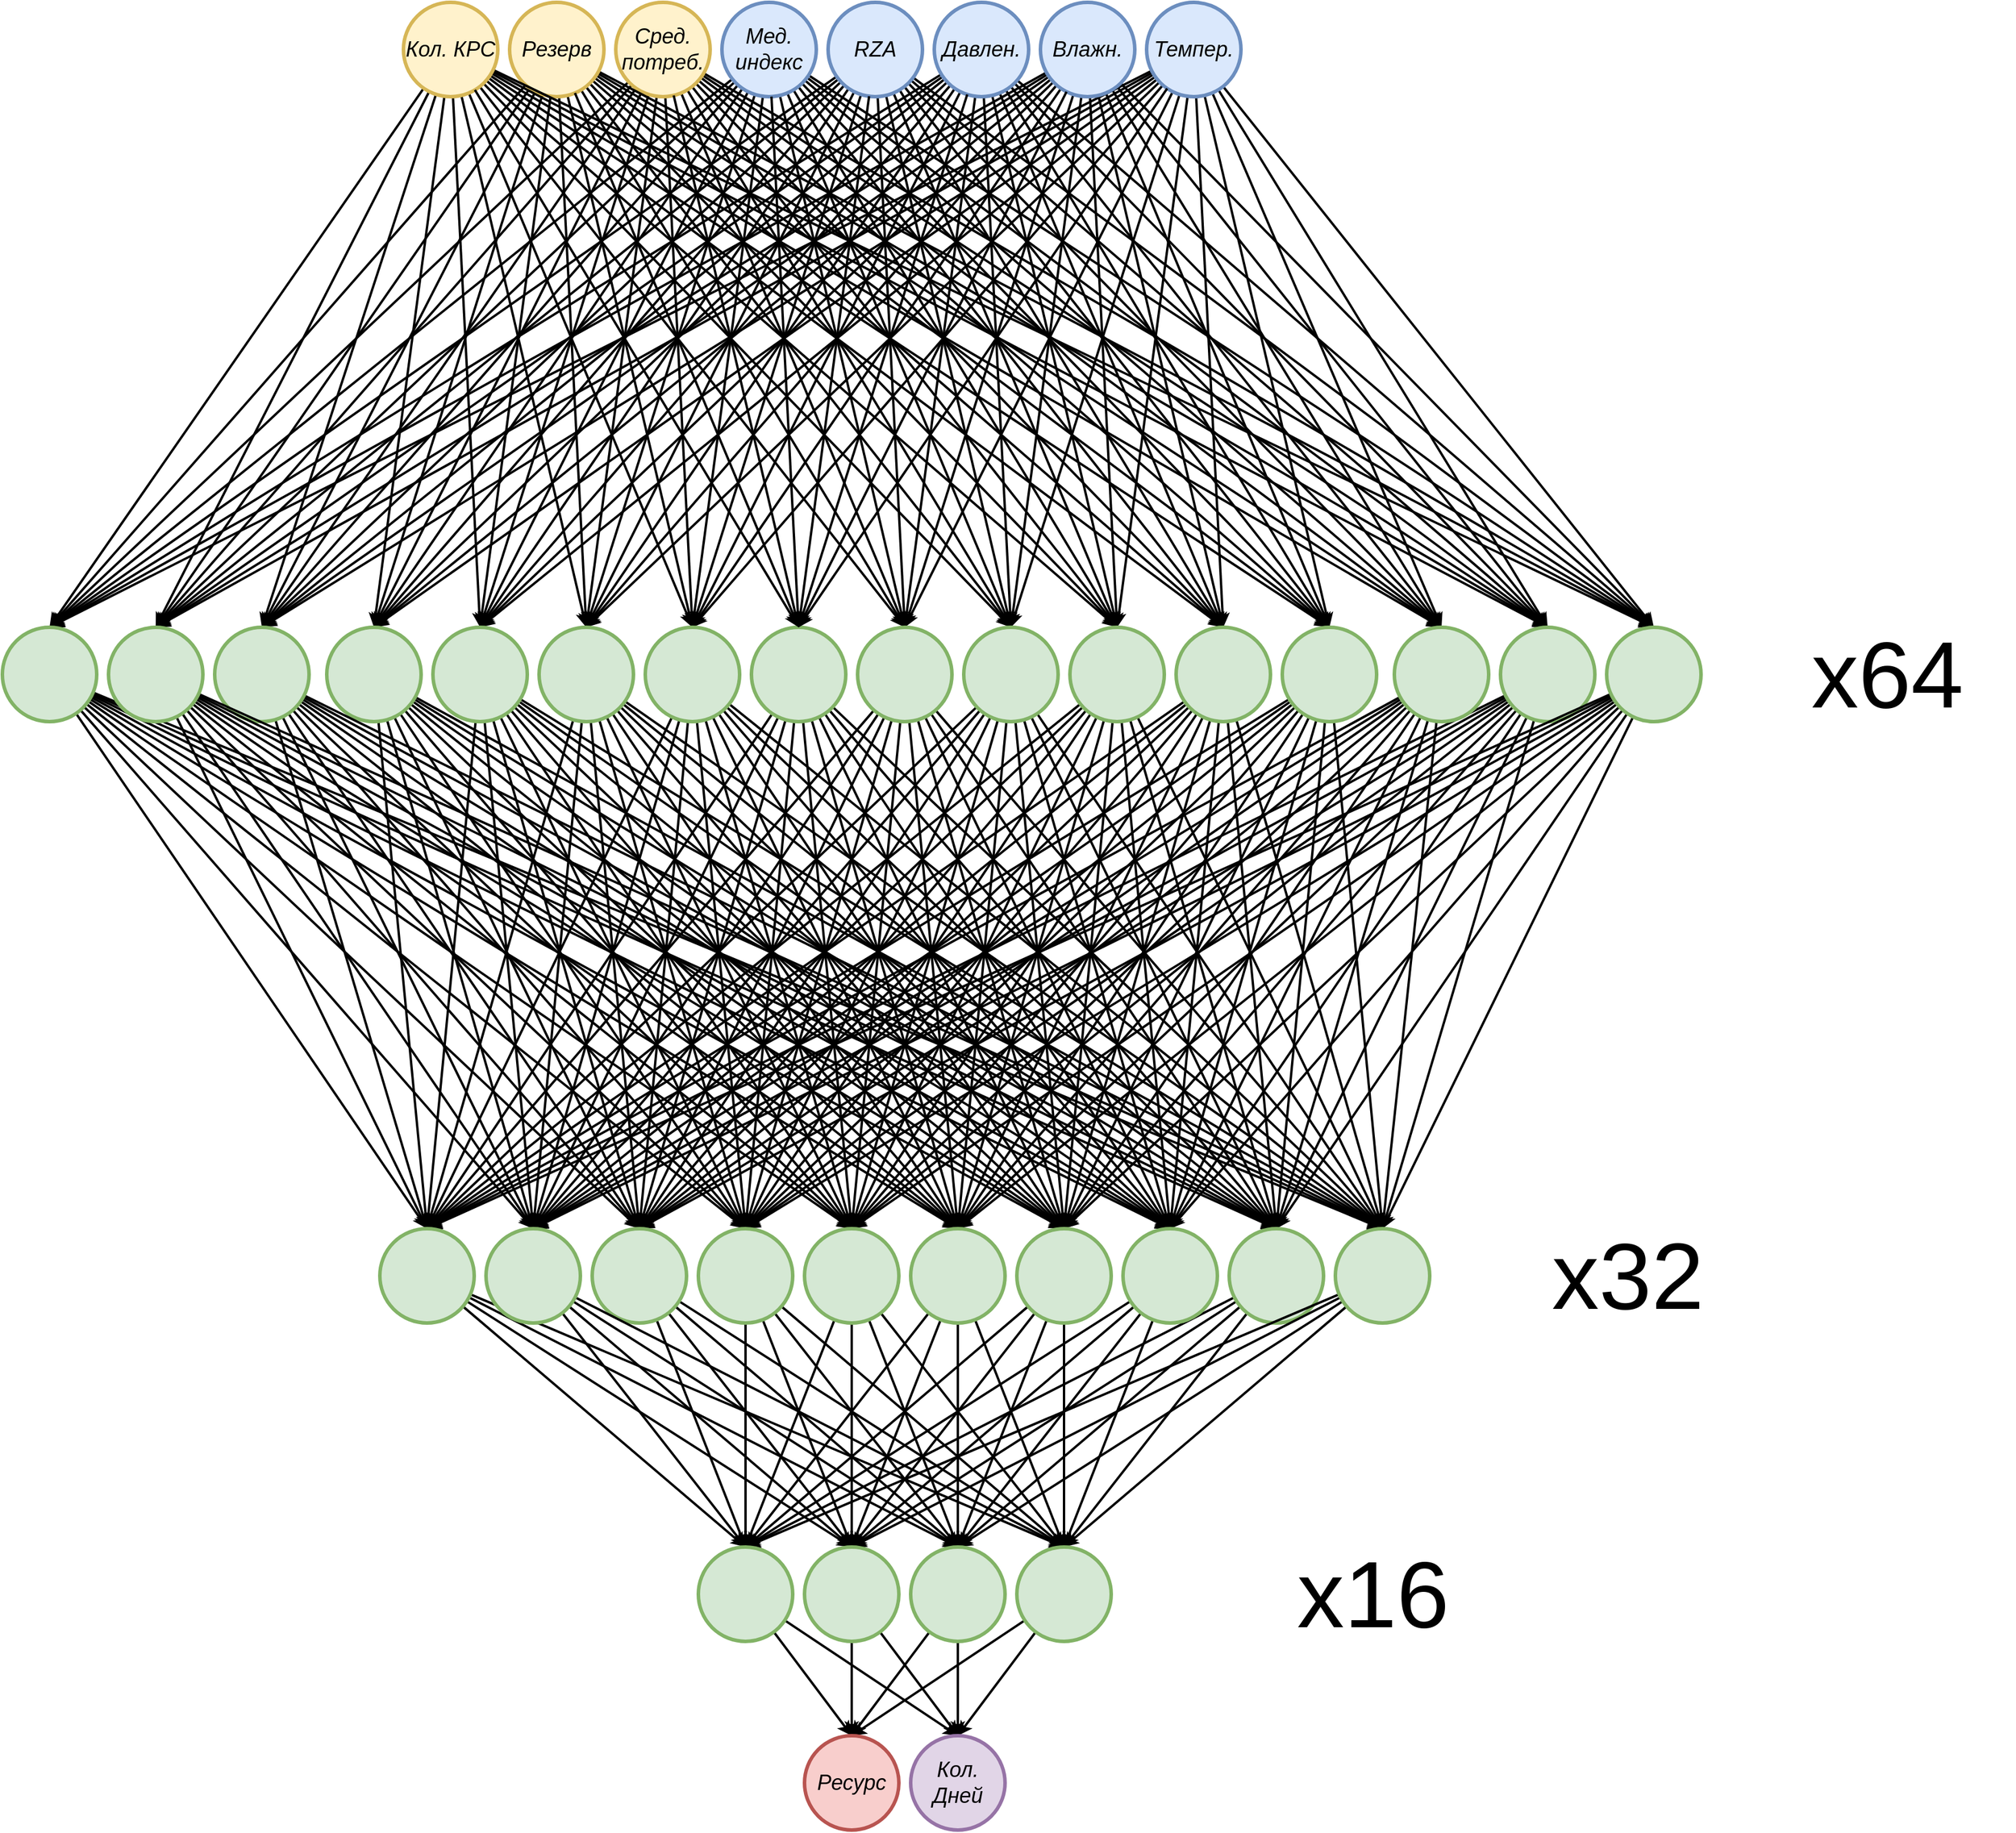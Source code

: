 <mxfile version="13.9.9" type="device"><diagram id="Xdfqb-61k4-1GIoVgq_A" name="Page-1"><mxGraphModel dx="2370" dy="1370" grid="1" gridSize="10" guides="1" tooltips="1" connect="1" arrows="1" fold="1" page="1" pageScale="1" pageWidth="1169" pageHeight="827" math="0" shadow="0"><root><mxCell id="0"/><mxCell id="1" parent="0"/><mxCell id="BnFaqU9jkLJugoVOKOMI-12" style="edgeStyle=none;rounded=0;orthogonalLoop=1;jettySize=auto;html=1;entryX=0;entryY=0.5;entryDx=0;entryDy=0;strokeWidth=2;" parent="1" source="aEeAr67voc8tBSUfBPVF-1" target="BnFaqU9jkLJugoVOKOMI-4" edge="1"><mxGeometry relative="1" as="geometry"/></mxCell><mxCell id="36eiBc5V4mE1M8XXeeX4-345" style="edgeStyle=none;rounded=0;orthogonalLoop=1;jettySize=auto;html=1;entryX=0;entryY=0.5;entryDx=0;entryDy=0;strokeWidth=2;" parent="1" source="aEeAr67voc8tBSUfBPVF-1" target="36eiBc5V4mE1M8XXeeX4-14" edge="1"><mxGeometry relative="1" as="geometry"/></mxCell><mxCell id="36eiBc5V4mE1M8XXeeX4-346" style="edgeStyle=none;rounded=0;orthogonalLoop=1;jettySize=auto;html=1;entryX=0;entryY=0.5;entryDx=0;entryDy=0;strokeWidth=2;" parent="1" source="aEeAr67voc8tBSUfBPVF-1" target="36eiBc5V4mE1M8XXeeX4-15" edge="1"><mxGeometry relative="1" as="geometry"/></mxCell><mxCell id="36eiBc5V4mE1M8XXeeX4-347" style="edgeStyle=none;rounded=0;orthogonalLoop=1;jettySize=auto;html=1;entryX=0;entryY=0.5;entryDx=0;entryDy=0;strokeWidth=2;" parent="1" source="aEeAr67voc8tBSUfBPVF-1" target="36eiBc5V4mE1M8XXeeX4-13" edge="1"><mxGeometry relative="1" as="geometry"/></mxCell><mxCell id="36eiBc5V4mE1M8XXeeX4-348" style="edgeStyle=none;rounded=0;orthogonalLoop=1;jettySize=auto;html=1;entryX=0;entryY=0.5;entryDx=0;entryDy=0;strokeWidth=2;" parent="1" source="aEeAr67voc8tBSUfBPVF-1" target="36eiBc5V4mE1M8XXeeX4-11" edge="1"><mxGeometry relative="1" as="geometry"/></mxCell><mxCell id="36eiBc5V4mE1M8XXeeX4-349" style="edgeStyle=none;rounded=0;orthogonalLoop=1;jettySize=auto;html=1;entryX=0;entryY=0.5;entryDx=0;entryDy=0;strokeWidth=2;" parent="1" source="aEeAr67voc8tBSUfBPVF-1" target="36eiBc5V4mE1M8XXeeX4-12" edge="1"><mxGeometry relative="1" as="geometry"/></mxCell><mxCell id="36eiBc5V4mE1M8XXeeX4-350" style="edgeStyle=none;rounded=0;orthogonalLoop=1;jettySize=auto;html=1;entryX=0;entryY=0.5;entryDx=0;entryDy=0;strokeWidth=2;" parent="1" source="aEeAr67voc8tBSUfBPVF-1" target="36eiBc5V4mE1M8XXeeX4-3" edge="1"><mxGeometry relative="1" as="geometry"/></mxCell><mxCell id="36eiBc5V4mE1M8XXeeX4-351" style="edgeStyle=none;rounded=0;orthogonalLoop=1;jettySize=auto;html=1;entryX=0;entryY=0.5;entryDx=0;entryDy=0;strokeWidth=2;" parent="1" source="aEeAr67voc8tBSUfBPVF-1" target="36eiBc5V4mE1M8XXeeX4-4" edge="1"><mxGeometry relative="1" as="geometry"/></mxCell><mxCell id="36eiBc5V4mE1M8XXeeX4-352" style="edgeStyle=none;rounded=0;orthogonalLoop=1;jettySize=auto;html=1;entryX=0;entryY=0.5;entryDx=0;entryDy=0;strokeWidth=2;" parent="1" source="aEeAr67voc8tBSUfBPVF-1" target="36eiBc5V4mE1M8XXeeX4-9" edge="1"><mxGeometry relative="1" as="geometry"/></mxCell><mxCell id="36eiBc5V4mE1M8XXeeX4-353" style="edgeStyle=none;rounded=0;orthogonalLoop=1;jettySize=auto;html=1;entryX=0;entryY=0.5;entryDx=0;entryDy=0;strokeWidth=2;" parent="1" source="aEeAr67voc8tBSUfBPVF-1" target="36eiBc5V4mE1M8XXeeX4-10" edge="1"><mxGeometry relative="1" as="geometry"/></mxCell><mxCell id="36eiBc5V4mE1M8XXeeX4-354" style="edgeStyle=none;rounded=0;orthogonalLoop=1;jettySize=auto;html=1;entryX=0;entryY=0.5;entryDx=0;entryDy=0;strokeWidth=2;" parent="1" source="aEeAr67voc8tBSUfBPVF-1" target="36eiBc5V4mE1M8XXeeX4-7" edge="1"><mxGeometry relative="1" as="geometry"/></mxCell><mxCell id="36eiBc5V4mE1M8XXeeX4-355" style="edgeStyle=none;rounded=0;orthogonalLoop=1;jettySize=auto;html=1;entryX=0;entryY=0.5;entryDx=0;entryDy=0;strokeWidth=2;" parent="1" source="aEeAr67voc8tBSUfBPVF-1" target="36eiBc5V4mE1M8XXeeX4-8" edge="1"><mxGeometry relative="1" as="geometry"/></mxCell><mxCell id="36eiBc5V4mE1M8XXeeX4-356" style="edgeStyle=none;rounded=0;orthogonalLoop=1;jettySize=auto;html=1;entryX=0;entryY=0.5;entryDx=0;entryDy=0;strokeWidth=2;" parent="1" source="aEeAr67voc8tBSUfBPVF-1" target="36eiBc5V4mE1M8XXeeX4-18" edge="1"><mxGeometry relative="1" as="geometry"/></mxCell><mxCell id="36eiBc5V4mE1M8XXeeX4-357" style="edgeStyle=none;rounded=0;orthogonalLoop=1;jettySize=auto;html=1;entryX=0;entryY=0.5;entryDx=0;entryDy=0;strokeWidth=2;" parent="1" source="aEeAr67voc8tBSUfBPVF-1" target="36eiBc5V4mE1M8XXeeX4-16" edge="1"><mxGeometry relative="1" as="geometry"/></mxCell><mxCell id="36eiBc5V4mE1M8XXeeX4-358" style="edgeStyle=none;rounded=0;orthogonalLoop=1;jettySize=auto;html=1;entryX=0;entryY=0.5;entryDx=0;entryDy=0;strokeWidth=2;" parent="1" source="aEeAr67voc8tBSUfBPVF-1" target="36eiBc5V4mE1M8XXeeX4-17" edge="1"><mxGeometry relative="1" as="geometry"/></mxCell><mxCell id="aEeAr67voc8tBSUfBPVF-1" value="&lt;font style=&quot;font-size: 18px;&quot;&gt;&lt;span&gt;Темпер.&lt;/span&gt;&lt;/font&gt;" style="ellipse;whiteSpace=wrap;html=1;aspect=fixed;fontStyle=2;fillColor=#dae8fc;strokeColor=#6c8ebf;horizontal=0;strokeWidth=3;rotation=90;" parent="1" vertex="1"><mxGeometry x="1120" y="260" width="80" height="80" as="geometry"/></mxCell><mxCell id="BnFaqU9jkLJugoVOKOMI-11" style="edgeStyle=none;rounded=0;orthogonalLoop=1;jettySize=auto;html=1;entryX=0;entryY=0.5;entryDx=0;entryDy=0;strokeWidth=2;" parent="1" source="aEeAr67voc8tBSUfBPVF-2" target="BnFaqU9jkLJugoVOKOMI-4" edge="1"><mxGeometry relative="1" as="geometry"/></mxCell><mxCell id="36eiBc5V4mE1M8XXeeX4-331" style="edgeStyle=none;rounded=0;orthogonalLoop=1;jettySize=auto;html=1;entryX=0;entryY=0.5;entryDx=0;entryDy=0;strokeWidth=2;" parent="1" source="aEeAr67voc8tBSUfBPVF-2" target="36eiBc5V4mE1M8XXeeX4-14" edge="1"><mxGeometry relative="1" as="geometry"/></mxCell><mxCell id="36eiBc5V4mE1M8XXeeX4-332" style="edgeStyle=none;rounded=0;orthogonalLoop=1;jettySize=auto;html=1;entryX=0;entryY=0.5;entryDx=0;entryDy=0;strokeWidth=2;" parent="1" source="aEeAr67voc8tBSUfBPVF-2" target="36eiBc5V4mE1M8XXeeX4-15" edge="1"><mxGeometry relative="1" as="geometry"/></mxCell><mxCell id="36eiBc5V4mE1M8XXeeX4-333" style="edgeStyle=none;rounded=0;orthogonalLoop=1;jettySize=auto;html=1;entryX=0;entryY=0.5;entryDx=0;entryDy=0;strokeWidth=2;" parent="1" source="aEeAr67voc8tBSUfBPVF-2" target="36eiBc5V4mE1M8XXeeX4-13" edge="1"><mxGeometry relative="1" as="geometry"/></mxCell><mxCell id="36eiBc5V4mE1M8XXeeX4-334" style="edgeStyle=none;rounded=0;orthogonalLoop=1;jettySize=auto;html=1;entryX=0;entryY=0.5;entryDx=0;entryDy=0;strokeWidth=2;" parent="1" source="aEeAr67voc8tBSUfBPVF-2" target="36eiBc5V4mE1M8XXeeX4-11" edge="1"><mxGeometry relative="1" as="geometry"/></mxCell><mxCell id="36eiBc5V4mE1M8XXeeX4-335" style="edgeStyle=none;rounded=0;orthogonalLoop=1;jettySize=auto;html=1;entryX=0;entryY=0.5;entryDx=0;entryDy=0;strokeWidth=2;" parent="1" source="aEeAr67voc8tBSUfBPVF-2" target="36eiBc5V4mE1M8XXeeX4-12" edge="1"><mxGeometry relative="1" as="geometry"/></mxCell><mxCell id="36eiBc5V4mE1M8XXeeX4-336" style="edgeStyle=none;rounded=0;orthogonalLoop=1;jettySize=auto;html=1;entryX=0;entryY=0.5;entryDx=0;entryDy=0;strokeWidth=2;" parent="1" source="aEeAr67voc8tBSUfBPVF-2" target="36eiBc5V4mE1M8XXeeX4-3" edge="1"><mxGeometry relative="1" as="geometry"/></mxCell><mxCell id="36eiBc5V4mE1M8XXeeX4-337" style="edgeStyle=none;rounded=0;orthogonalLoop=1;jettySize=auto;html=1;entryX=0;entryY=0.5;entryDx=0;entryDy=0;strokeWidth=2;" parent="1" source="aEeAr67voc8tBSUfBPVF-2" target="36eiBc5V4mE1M8XXeeX4-4" edge="1"><mxGeometry relative="1" as="geometry"/></mxCell><mxCell id="36eiBc5V4mE1M8XXeeX4-338" style="edgeStyle=none;rounded=0;orthogonalLoop=1;jettySize=auto;html=1;entryX=0;entryY=0.5;entryDx=0;entryDy=0;strokeWidth=2;" parent="1" source="aEeAr67voc8tBSUfBPVF-2" target="36eiBc5V4mE1M8XXeeX4-9" edge="1"><mxGeometry relative="1" as="geometry"/></mxCell><mxCell id="36eiBc5V4mE1M8XXeeX4-339" style="edgeStyle=none;rounded=0;orthogonalLoop=1;jettySize=auto;html=1;entryX=0;entryY=0.5;entryDx=0;entryDy=0;strokeWidth=2;" parent="1" source="aEeAr67voc8tBSUfBPVF-2" target="36eiBc5V4mE1M8XXeeX4-10" edge="1"><mxGeometry relative="1" as="geometry"/></mxCell><mxCell id="36eiBc5V4mE1M8XXeeX4-340" style="edgeStyle=none;rounded=0;orthogonalLoop=1;jettySize=auto;html=1;entryX=0;entryY=0.5;entryDx=0;entryDy=0;strokeWidth=2;" parent="1" source="aEeAr67voc8tBSUfBPVF-2" target="36eiBc5V4mE1M8XXeeX4-7" edge="1"><mxGeometry relative="1" as="geometry"/></mxCell><mxCell id="36eiBc5V4mE1M8XXeeX4-341" style="edgeStyle=none;rounded=0;orthogonalLoop=1;jettySize=auto;html=1;entryX=0;entryY=0.5;entryDx=0;entryDy=0;strokeWidth=2;" parent="1" source="aEeAr67voc8tBSUfBPVF-2" target="36eiBc5V4mE1M8XXeeX4-8" edge="1"><mxGeometry relative="1" as="geometry"/></mxCell><mxCell id="36eiBc5V4mE1M8XXeeX4-342" style="edgeStyle=none;rounded=0;orthogonalLoop=1;jettySize=auto;html=1;entryX=0;entryY=0.5;entryDx=0;entryDy=0;strokeWidth=2;" parent="1" source="aEeAr67voc8tBSUfBPVF-2" target="36eiBc5V4mE1M8XXeeX4-18" edge="1"><mxGeometry relative="1" as="geometry"/></mxCell><mxCell id="36eiBc5V4mE1M8XXeeX4-343" style="edgeStyle=none;rounded=0;orthogonalLoop=1;jettySize=auto;html=1;entryX=0;entryY=0.5;entryDx=0;entryDy=0;strokeWidth=2;" parent="1" source="aEeAr67voc8tBSUfBPVF-2" target="36eiBc5V4mE1M8XXeeX4-16" edge="1"><mxGeometry relative="1" as="geometry"/></mxCell><mxCell id="36eiBc5V4mE1M8XXeeX4-344" style="edgeStyle=none;rounded=0;orthogonalLoop=1;jettySize=auto;html=1;entryX=0;entryY=0.5;entryDx=0;entryDy=0;strokeWidth=2;" parent="1" source="aEeAr67voc8tBSUfBPVF-2" target="36eiBc5V4mE1M8XXeeX4-17" edge="1"><mxGeometry relative="1" as="geometry"/></mxCell><mxCell id="aEeAr67voc8tBSUfBPVF-2" value="&lt;span style=&quot;font-size: 18px;&quot;&gt;&lt;span&gt;Влажн.&lt;/span&gt;&lt;/span&gt;" style="ellipse;whiteSpace=wrap;html=1;aspect=fixed;fontStyle=2;fillColor=#dae8fc;strokeColor=#6c8ebf;horizontal=0;strokeWidth=3;rotation=90;" parent="1" vertex="1"><mxGeometry x="1030" y="260" width="80" height="80" as="geometry"/></mxCell><mxCell id="BnFaqU9jkLJugoVOKOMI-10" style="edgeStyle=none;rounded=0;orthogonalLoop=1;jettySize=auto;html=1;entryX=0;entryY=0.5;entryDx=0;entryDy=0;strokeWidth=2;" parent="1" source="aEeAr67voc8tBSUfBPVF-3" target="BnFaqU9jkLJugoVOKOMI-4" edge="1"><mxGeometry relative="1" as="geometry"/></mxCell><mxCell id="36eiBc5V4mE1M8XXeeX4-317" style="edgeStyle=none;rounded=0;orthogonalLoop=1;jettySize=auto;html=1;entryX=0;entryY=0.5;entryDx=0;entryDy=0;strokeWidth=2;" parent="1" source="aEeAr67voc8tBSUfBPVF-3" target="36eiBc5V4mE1M8XXeeX4-14" edge="1"><mxGeometry relative="1" as="geometry"/></mxCell><mxCell id="36eiBc5V4mE1M8XXeeX4-318" style="edgeStyle=none;rounded=0;orthogonalLoop=1;jettySize=auto;html=1;entryX=0;entryY=0.5;entryDx=0;entryDy=0;strokeWidth=2;" parent="1" source="aEeAr67voc8tBSUfBPVF-3" target="36eiBc5V4mE1M8XXeeX4-15" edge="1"><mxGeometry relative="1" as="geometry"/></mxCell><mxCell id="36eiBc5V4mE1M8XXeeX4-319" style="edgeStyle=none;rounded=0;orthogonalLoop=1;jettySize=auto;html=1;entryX=0;entryY=0.5;entryDx=0;entryDy=0;strokeWidth=2;" parent="1" source="aEeAr67voc8tBSUfBPVF-3" target="36eiBc5V4mE1M8XXeeX4-13" edge="1"><mxGeometry relative="1" as="geometry"/></mxCell><mxCell id="36eiBc5V4mE1M8XXeeX4-320" style="edgeStyle=none;rounded=0;orthogonalLoop=1;jettySize=auto;html=1;entryX=0;entryY=0.5;entryDx=0;entryDy=0;strokeWidth=2;" parent="1" source="aEeAr67voc8tBSUfBPVF-3" target="36eiBc5V4mE1M8XXeeX4-11" edge="1"><mxGeometry relative="1" as="geometry"/></mxCell><mxCell id="36eiBc5V4mE1M8XXeeX4-321" style="edgeStyle=none;rounded=0;orthogonalLoop=1;jettySize=auto;html=1;entryX=0;entryY=0.5;entryDx=0;entryDy=0;strokeWidth=2;" parent="1" source="aEeAr67voc8tBSUfBPVF-3" target="36eiBc5V4mE1M8XXeeX4-12" edge="1"><mxGeometry relative="1" as="geometry"/></mxCell><mxCell id="36eiBc5V4mE1M8XXeeX4-322" style="edgeStyle=none;rounded=0;orthogonalLoop=1;jettySize=auto;html=1;entryX=0;entryY=0.5;entryDx=0;entryDy=0;strokeWidth=2;" parent="1" source="aEeAr67voc8tBSUfBPVF-3" target="36eiBc5V4mE1M8XXeeX4-3" edge="1"><mxGeometry relative="1" as="geometry"/></mxCell><mxCell id="36eiBc5V4mE1M8XXeeX4-323" style="edgeStyle=none;rounded=0;orthogonalLoop=1;jettySize=auto;html=1;entryX=0;entryY=0.5;entryDx=0;entryDy=0;strokeWidth=2;" parent="1" source="aEeAr67voc8tBSUfBPVF-3" target="36eiBc5V4mE1M8XXeeX4-4" edge="1"><mxGeometry relative="1" as="geometry"/></mxCell><mxCell id="36eiBc5V4mE1M8XXeeX4-324" style="edgeStyle=none;rounded=0;orthogonalLoop=1;jettySize=auto;html=1;entryX=0;entryY=0.5;entryDx=0;entryDy=0;strokeWidth=2;" parent="1" source="aEeAr67voc8tBSUfBPVF-3" target="36eiBc5V4mE1M8XXeeX4-9" edge="1"><mxGeometry relative="1" as="geometry"/></mxCell><mxCell id="36eiBc5V4mE1M8XXeeX4-325" style="edgeStyle=none;rounded=0;orthogonalLoop=1;jettySize=auto;html=1;entryX=0;entryY=0.5;entryDx=0;entryDy=0;strokeWidth=2;" parent="1" source="aEeAr67voc8tBSUfBPVF-3" target="36eiBc5V4mE1M8XXeeX4-10" edge="1"><mxGeometry relative="1" as="geometry"/></mxCell><mxCell id="36eiBc5V4mE1M8XXeeX4-326" style="edgeStyle=none;rounded=0;orthogonalLoop=1;jettySize=auto;html=1;entryX=0;entryY=0.5;entryDx=0;entryDy=0;strokeWidth=2;" parent="1" source="aEeAr67voc8tBSUfBPVF-3" target="36eiBc5V4mE1M8XXeeX4-7" edge="1"><mxGeometry relative="1" as="geometry"/></mxCell><mxCell id="36eiBc5V4mE1M8XXeeX4-327" style="edgeStyle=none;rounded=0;orthogonalLoop=1;jettySize=auto;html=1;entryX=0;entryY=0.5;entryDx=0;entryDy=0;strokeWidth=2;" parent="1" source="aEeAr67voc8tBSUfBPVF-3" target="36eiBc5V4mE1M8XXeeX4-8" edge="1"><mxGeometry relative="1" as="geometry"/></mxCell><mxCell id="36eiBc5V4mE1M8XXeeX4-328" style="edgeStyle=none;rounded=0;orthogonalLoop=1;jettySize=auto;html=1;entryX=0;entryY=0.5;entryDx=0;entryDy=0;strokeWidth=2;" parent="1" source="aEeAr67voc8tBSUfBPVF-3" target="36eiBc5V4mE1M8XXeeX4-18" edge="1"><mxGeometry relative="1" as="geometry"/></mxCell><mxCell id="36eiBc5V4mE1M8XXeeX4-329" style="edgeStyle=none;rounded=0;orthogonalLoop=1;jettySize=auto;html=1;entryX=0;entryY=0.5;entryDx=0;entryDy=0;strokeWidth=2;" parent="1" source="aEeAr67voc8tBSUfBPVF-3" target="36eiBc5V4mE1M8XXeeX4-16" edge="1"><mxGeometry relative="1" as="geometry"/></mxCell><mxCell id="36eiBc5V4mE1M8XXeeX4-330" style="edgeStyle=none;rounded=0;orthogonalLoop=1;jettySize=auto;html=1;entryX=0;entryY=0.5;entryDx=0;entryDy=0;strokeWidth=2;" parent="1" source="aEeAr67voc8tBSUfBPVF-3" target="36eiBc5V4mE1M8XXeeX4-17" edge="1"><mxGeometry relative="1" as="geometry"/></mxCell><mxCell id="aEeAr67voc8tBSUfBPVF-3" value="&lt;span style=&quot;font-size: 18px;&quot;&gt;&lt;span&gt;Давлен.&lt;/span&gt;&lt;/span&gt;" style="ellipse;whiteSpace=wrap;html=1;aspect=fixed;fontStyle=2;fillColor=#dae8fc;strokeColor=#6c8ebf;horizontal=0;strokeWidth=3;rotation=90;" parent="1" vertex="1"><mxGeometry x="940" y="260" width="80" height="80" as="geometry"/></mxCell><mxCell id="BnFaqU9jkLJugoVOKOMI-9" style="edgeStyle=none;rounded=0;orthogonalLoop=1;jettySize=auto;html=1;entryX=0;entryY=0.5;entryDx=0;entryDy=0;strokeWidth=2;" parent="1" source="aEeAr67voc8tBSUfBPVF-4" target="BnFaqU9jkLJugoVOKOMI-4" edge="1"><mxGeometry relative="1" as="geometry"/></mxCell><mxCell id="36eiBc5V4mE1M8XXeeX4-303" style="edgeStyle=none;rounded=0;orthogonalLoop=1;jettySize=auto;html=1;entryX=0;entryY=0.5;entryDx=0;entryDy=0;strokeWidth=2;" parent="1" source="aEeAr67voc8tBSUfBPVF-4" target="36eiBc5V4mE1M8XXeeX4-14" edge="1"><mxGeometry relative="1" as="geometry"/></mxCell><mxCell id="36eiBc5V4mE1M8XXeeX4-304" style="edgeStyle=none;rounded=0;orthogonalLoop=1;jettySize=auto;html=1;entryX=0;entryY=0.5;entryDx=0;entryDy=0;strokeWidth=2;" parent="1" source="aEeAr67voc8tBSUfBPVF-4" target="36eiBc5V4mE1M8XXeeX4-15" edge="1"><mxGeometry relative="1" as="geometry"/></mxCell><mxCell id="36eiBc5V4mE1M8XXeeX4-305" style="edgeStyle=none;rounded=0;orthogonalLoop=1;jettySize=auto;html=1;entryX=0;entryY=0.5;entryDx=0;entryDy=0;strokeWidth=2;" parent="1" source="aEeAr67voc8tBSUfBPVF-4" target="36eiBc5V4mE1M8XXeeX4-13" edge="1"><mxGeometry relative="1" as="geometry"/></mxCell><mxCell id="36eiBc5V4mE1M8XXeeX4-306" style="edgeStyle=none;rounded=0;orthogonalLoop=1;jettySize=auto;html=1;entryX=0;entryY=0.5;entryDx=0;entryDy=0;strokeWidth=2;" parent="1" source="aEeAr67voc8tBSUfBPVF-4" target="36eiBc5V4mE1M8XXeeX4-11" edge="1"><mxGeometry relative="1" as="geometry"/></mxCell><mxCell id="36eiBc5V4mE1M8XXeeX4-307" style="edgeStyle=none;rounded=0;orthogonalLoop=1;jettySize=auto;html=1;entryX=0;entryY=0.5;entryDx=0;entryDy=0;strokeWidth=2;" parent="1" source="aEeAr67voc8tBSUfBPVF-4" target="36eiBc5V4mE1M8XXeeX4-12" edge="1"><mxGeometry relative="1" as="geometry"/></mxCell><mxCell id="36eiBc5V4mE1M8XXeeX4-308" style="edgeStyle=none;rounded=0;orthogonalLoop=1;jettySize=auto;html=1;entryX=0;entryY=0.5;entryDx=0;entryDy=0;strokeWidth=2;" parent="1" source="aEeAr67voc8tBSUfBPVF-4" target="36eiBc5V4mE1M8XXeeX4-3" edge="1"><mxGeometry relative="1" as="geometry"/></mxCell><mxCell id="36eiBc5V4mE1M8XXeeX4-309" style="edgeStyle=none;rounded=0;orthogonalLoop=1;jettySize=auto;html=1;entryX=0;entryY=0.5;entryDx=0;entryDy=0;strokeWidth=2;" parent="1" source="aEeAr67voc8tBSUfBPVF-4" target="36eiBc5V4mE1M8XXeeX4-4" edge="1"><mxGeometry relative="1" as="geometry"/></mxCell><mxCell id="36eiBc5V4mE1M8XXeeX4-310" style="edgeStyle=none;rounded=0;orthogonalLoop=1;jettySize=auto;html=1;entryX=0;entryY=0.5;entryDx=0;entryDy=0;strokeWidth=2;" parent="1" source="aEeAr67voc8tBSUfBPVF-4" target="36eiBc5V4mE1M8XXeeX4-9" edge="1"><mxGeometry relative="1" as="geometry"/></mxCell><mxCell id="36eiBc5V4mE1M8XXeeX4-311" style="edgeStyle=none;rounded=0;orthogonalLoop=1;jettySize=auto;html=1;entryX=0;entryY=0.5;entryDx=0;entryDy=0;strokeWidth=2;" parent="1" source="aEeAr67voc8tBSUfBPVF-4" target="36eiBc5V4mE1M8XXeeX4-10" edge="1"><mxGeometry relative="1" as="geometry"/></mxCell><mxCell id="36eiBc5V4mE1M8XXeeX4-312" style="edgeStyle=none;rounded=0;orthogonalLoop=1;jettySize=auto;html=1;entryX=0;entryY=0.5;entryDx=0;entryDy=0;strokeWidth=2;" parent="1" source="aEeAr67voc8tBSUfBPVF-4" target="36eiBc5V4mE1M8XXeeX4-7" edge="1"><mxGeometry relative="1" as="geometry"/></mxCell><mxCell id="36eiBc5V4mE1M8XXeeX4-313" style="edgeStyle=none;rounded=0;orthogonalLoop=1;jettySize=auto;html=1;entryX=0;entryY=0.5;entryDx=0;entryDy=0;strokeWidth=2;" parent="1" source="aEeAr67voc8tBSUfBPVF-4" target="36eiBc5V4mE1M8XXeeX4-8" edge="1"><mxGeometry relative="1" as="geometry"/></mxCell><mxCell id="36eiBc5V4mE1M8XXeeX4-314" style="edgeStyle=none;rounded=0;orthogonalLoop=1;jettySize=auto;html=1;entryX=0;entryY=0.5;entryDx=0;entryDy=0;strokeWidth=2;" parent="1" source="aEeAr67voc8tBSUfBPVF-4" target="36eiBc5V4mE1M8XXeeX4-18" edge="1"><mxGeometry relative="1" as="geometry"/></mxCell><mxCell id="36eiBc5V4mE1M8XXeeX4-315" style="edgeStyle=none;rounded=0;orthogonalLoop=1;jettySize=auto;html=1;entryX=0;entryY=0.5;entryDx=0;entryDy=0;strokeWidth=2;" parent="1" source="aEeAr67voc8tBSUfBPVF-4" target="36eiBc5V4mE1M8XXeeX4-16" edge="1"><mxGeometry relative="1" as="geometry"/></mxCell><mxCell id="36eiBc5V4mE1M8XXeeX4-316" style="edgeStyle=none;rounded=0;orthogonalLoop=1;jettySize=auto;html=1;entryX=0;entryY=0.5;entryDx=0;entryDy=0;strokeWidth=2;" parent="1" source="aEeAr67voc8tBSUfBPVF-4" target="36eiBc5V4mE1M8XXeeX4-17" edge="1"><mxGeometry relative="1" as="geometry"/></mxCell><mxCell id="aEeAr67voc8tBSUfBPVF-4" value="&lt;span style=&quot;font-size: 18px&quot;&gt;&lt;span&gt;RZA&lt;/span&gt;&lt;/span&gt;" style="ellipse;whiteSpace=wrap;html=1;aspect=fixed;fontStyle=2;fillColor=#dae8fc;strokeColor=#6c8ebf;horizontal=0;strokeWidth=3;rotation=90;" parent="1" vertex="1"><mxGeometry x="850" y="260" width="80" height="80" as="geometry"/></mxCell><mxCell id="BnFaqU9jkLJugoVOKOMI-8" style="edgeStyle=none;rounded=0;orthogonalLoop=1;jettySize=auto;html=1;entryX=0;entryY=0.5;entryDx=0;entryDy=0;strokeWidth=2;" parent="1" source="aEeAr67voc8tBSUfBPVF-5" target="BnFaqU9jkLJugoVOKOMI-4" edge="1"><mxGeometry relative="1" as="geometry"/></mxCell><mxCell id="36eiBc5V4mE1M8XXeeX4-289" style="edgeStyle=none;rounded=0;orthogonalLoop=1;jettySize=auto;html=1;entryX=0;entryY=0.5;entryDx=0;entryDy=0;strokeWidth=2;" parent="1" source="aEeAr67voc8tBSUfBPVF-5" target="36eiBc5V4mE1M8XXeeX4-14" edge="1"><mxGeometry relative="1" as="geometry"/></mxCell><mxCell id="36eiBc5V4mE1M8XXeeX4-290" style="edgeStyle=none;rounded=0;orthogonalLoop=1;jettySize=auto;html=1;entryX=0;entryY=0.5;entryDx=0;entryDy=0;strokeWidth=2;" parent="1" source="aEeAr67voc8tBSUfBPVF-5" target="36eiBc5V4mE1M8XXeeX4-15" edge="1"><mxGeometry relative="1" as="geometry"/></mxCell><mxCell id="36eiBc5V4mE1M8XXeeX4-291" style="edgeStyle=none;rounded=0;orthogonalLoop=1;jettySize=auto;html=1;entryX=0;entryY=0.5;entryDx=0;entryDy=0;strokeWidth=2;" parent="1" source="aEeAr67voc8tBSUfBPVF-5" target="36eiBc5V4mE1M8XXeeX4-13" edge="1"><mxGeometry relative="1" as="geometry"/></mxCell><mxCell id="36eiBc5V4mE1M8XXeeX4-292" style="edgeStyle=none;rounded=0;orthogonalLoop=1;jettySize=auto;html=1;entryX=0;entryY=0.5;entryDx=0;entryDy=0;strokeWidth=2;" parent="1" source="aEeAr67voc8tBSUfBPVF-5" target="36eiBc5V4mE1M8XXeeX4-11" edge="1"><mxGeometry relative="1" as="geometry"/></mxCell><mxCell id="36eiBc5V4mE1M8XXeeX4-293" style="edgeStyle=none;rounded=0;orthogonalLoop=1;jettySize=auto;html=1;entryX=0;entryY=0.5;entryDx=0;entryDy=0;strokeWidth=2;" parent="1" source="aEeAr67voc8tBSUfBPVF-5" target="36eiBc5V4mE1M8XXeeX4-12" edge="1"><mxGeometry relative="1" as="geometry"/></mxCell><mxCell id="36eiBc5V4mE1M8XXeeX4-294" style="edgeStyle=none;rounded=0;orthogonalLoop=1;jettySize=auto;html=1;entryX=0;entryY=0.5;entryDx=0;entryDy=0;strokeWidth=2;" parent="1" source="aEeAr67voc8tBSUfBPVF-5" target="36eiBc5V4mE1M8XXeeX4-3" edge="1"><mxGeometry relative="1" as="geometry"/></mxCell><mxCell id="36eiBc5V4mE1M8XXeeX4-295" style="edgeStyle=none;rounded=0;orthogonalLoop=1;jettySize=auto;html=1;entryX=0;entryY=0.5;entryDx=0;entryDy=0;strokeWidth=2;" parent="1" source="aEeAr67voc8tBSUfBPVF-5" target="36eiBc5V4mE1M8XXeeX4-4" edge="1"><mxGeometry relative="1" as="geometry"/></mxCell><mxCell id="36eiBc5V4mE1M8XXeeX4-296" style="edgeStyle=none;rounded=0;orthogonalLoop=1;jettySize=auto;html=1;entryX=0;entryY=0.5;entryDx=0;entryDy=0;strokeWidth=2;" parent="1" source="aEeAr67voc8tBSUfBPVF-5" target="36eiBc5V4mE1M8XXeeX4-9" edge="1"><mxGeometry relative="1" as="geometry"/></mxCell><mxCell id="36eiBc5V4mE1M8XXeeX4-297" style="edgeStyle=none;rounded=0;orthogonalLoop=1;jettySize=auto;html=1;entryX=0;entryY=0.5;entryDx=0;entryDy=0;strokeWidth=2;" parent="1" source="aEeAr67voc8tBSUfBPVF-5" target="36eiBc5V4mE1M8XXeeX4-10" edge="1"><mxGeometry relative="1" as="geometry"/></mxCell><mxCell id="36eiBc5V4mE1M8XXeeX4-298" style="edgeStyle=none;rounded=0;orthogonalLoop=1;jettySize=auto;html=1;entryX=0;entryY=0.5;entryDx=0;entryDy=0;strokeWidth=2;" parent="1" source="aEeAr67voc8tBSUfBPVF-5" target="36eiBc5V4mE1M8XXeeX4-7" edge="1"><mxGeometry relative="1" as="geometry"/></mxCell><mxCell id="36eiBc5V4mE1M8XXeeX4-299" style="edgeStyle=none;rounded=0;orthogonalLoop=1;jettySize=auto;html=1;entryX=0;entryY=0.5;entryDx=0;entryDy=0;strokeWidth=2;" parent="1" source="aEeAr67voc8tBSUfBPVF-5" target="36eiBc5V4mE1M8XXeeX4-8" edge="1"><mxGeometry relative="1" as="geometry"/></mxCell><mxCell id="36eiBc5V4mE1M8XXeeX4-300" style="edgeStyle=none;rounded=0;orthogonalLoop=1;jettySize=auto;html=1;entryX=0;entryY=0.5;entryDx=0;entryDy=0;strokeWidth=2;" parent="1" source="aEeAr67voc8tBSUfBPVF-5" target="36eiBc5V4mE1M8XXeeX4-18" edge="1"><mxGeometry relative="1" as="geometry"/></mxCell><mxCell id="36eiBc5V4mE1M8XXeeX4-301" style="edgeStyle=none;rounded=0;orthogonalLoop=1;jettySize=auto;html=1;entryX=0;entryY=0.5;entryDx=0;entryDy=0;strokeWidth=2;" parent="1" source="aEeAr67voc8tBSUfBPVF-5" target="36eiBc5V4mE1M8XXeeX4-16" edge="1"><mxGeometry relative="1" as="geometry"/></mxCell><mxCell id="36eiBc5V4mE1M8XXeeX4-302" style="edgeStyle=none;rounded=0;orthogonalLoop=1;jettySize=auto;html=1;entryX=0;entryY=0.5;entryDx=0;entryDy=0;strokeWidth=2;" parent="1" source="aEeAr67voc8tBSUfBPVF-5" target="36eiBc5V4mE1M8XXeeX4-17" edge="1"><mxGeometry relative="1" as="geometry"/></mxCell><mxCell id="aEeAr67voc8tBSUfBPVF-5" value="&lt;span style=&quot;font-size: 18px&quot;&gt;Мед.&lt;br&gt;индекс&lt;br&gt;&lt;/span&gt;" style="ellipse;whiteSpace=wrap;html=1;aspect=fixed;fontStyle=2;fillColor=#dae8fc;strokeColor=#6c8ebf;horizontal=0;strokeWidth=3;rotation=90;" parent="1" vertex="1"><mxGeometry x="760" y="260" width="80" height="80" as="geometry"/></mxCell><mxCell id="BnFaqU9jkLJugoVOKOMI-7" style="edgeStyle=none;rounded=0;orthogonalLoop=1;jettySize=auto;html=1;entryX=0;entryY=0.5;entryDx=0;entryDy=0;strokeWidth=2;" parent="1" source="aEeAr67voc8tBSUfBPVF-7" target="BnFaqU9jkLJugoVOKOMI-4" edge="1"><mxGeometry relative="1" as="geometry"/></mxCell><mxCell id="36eiBc5V4mE1M8XXeeX4-275" style="edgeStyle=none;rounded=0;orthogonalLoop=1;jettySize=auto;html=1;entryX=0;entryY=0.5;entryDx=0;entryDy=0;strokeWidth=2;" parent="1" source="aEeAr67voc8tBSUfBPVF-7" target="36eiBc5V4mE1M8XXeeX4-14" edge="1"><mxGeometry relative="1" as="geometry"/></mxCell><mxCell id="36eiBc5V4mE1M8XXeeX4-276" style="edgeStyle=none;rounded=0;orthogonalLoop=1;jettySize=auto;html=1;entryX=0;entryY=0.5;entryDx=0;entryDy=0;strokeWidth=2;" parent="1" source="aEeAr67voc8tBSUfBPVF-7" target="36eiBc5V4mE1M8XXeeX4-15" edge="1"><mxGeometry relative="1" as="geometry"/></mxCell><mxCell id="36eiBc5V4mE1M8XXeeX4-277" style="edgeStyle=none;rounded=0;orthogonalLoop=1;jettySize=auto;html=1;entryX=0;entryY=0.5;entryDx=0;entryDy=0;strokeWidth=2;" parent="1" source="aEeAr67voc8tBSUfBPVF-7" target="36eiBc5V4mE1M8XXeeX4-13" edge="1"><mxGeometry relative="1" as="geometry"/></mxCell><mxCell id="36eiBc5V4mE1M8XXeeX4-278" style="edgeStyle=none;rounded=0;orthogonalLoop=1;jettySize=auto;html=1;entryX=0;entryY=0.5;entryDx=0;entryDy=0;strokeWidth=2;" parent="1" source="aEeAr67voc8tBSUfBPVF-7" target="36eiBc5V4mE1M8XXeeX4-11" edge="1"><mxGeometry relative="1" as="geometry"/></mxCell><mxCell id="36eiBc5V4mE1M8XXeeX4-279" style="edgeStyle=none;rounded=0;orthogonalLoop=1;jettySize=auto;html=1;entryX=0;entryY=0.5;entryDx=0;entryDy=0;strokeWidth=2;" parent="1" source="aEeAr67voc8tBSUfBPVF-7" target="36eiBc5V4mE1M8XXeeX4-12" edge="1"><mxGeometry relative="1" as="geometry"/></mxCell><mxCell id="36eiBc5V4mE1M8XXeeX4-280" style="edgeStyle=none;rounded=0;orthogonalLoop=1;jettySize=auto;html=1;entryX=0;entryY=0.5;entryDx=0;entryDy=0;strokeWidth=2;" parent="1" source="aEeAr67voc8tBSUfBPVF-7" target="36eiBc5V4mE1M8XXeeX4-3" edge="1"><mxGeometry relative="1" as="geometry"/></mxCell><mxCell id="36eiBc5V4mE1M8XXeeX4-281" style="edgeStyle=none;rounded=0;orthogonalLoop=1;jettySize=auto;html=1;entryX=0;entryY=0.5;entryDx=0;entryDy=0;strokeWidth=2;" parent="1" source="aEeAr67voc8tBSUfBPVF-7" target="36eiBc5V4mE1M8XXeeX4-4" edge="1"><mxGeometry relative="1" as="geometry"/></mxCell><mxCell id="36eiBc5V4mE1M8XXeeX4-282" style="edgeStyle=none;rounded=0;orthogonalLoop=1;jettySize=auto;html=1;entryX=0;entryY=0.5;entryDx=0;entryDy=0;strokeWidth=2;" parent="1" source="aEeAr67voc8tBSUfBPVF-7" target="36eiBc5V4mE1M8XXeeX4-9" edge="1"><mxGeometry relative="1" as="geometry"/></mxCell><mxCell id="36eiBc5V4mE1M8XXeeX4-283" style="edgeStyle=none;rounded=0;orthogonalLoop=1;jettySize=auto;html=1;entryX=0;entryY=0.5;entryDx=0;entryDy=0;strokeWidth=2;" parent="1" source="aEeAr67voc8tBSUfBPVF-7" target="36eiBc5V4mE1M8XXeeX4-10" edge="1"><mxGeometry relative="1" as="geometry"/></mxCell><mxCell id="36eiBc5V4mE1M8XXeeX4-284" style="edgeStyle=none;rounded=0;orthogonalLoop=1;jettySize=auto;html=1;entryX=0;entryY=0.5;entryDx=0;entryDy=0;strokeWidth=2;" parent="1" source="aEeAr67voc8tBSUfBPVF-7" target="36eiBc5V4mE1M8XXeeX4-7" edge="1"><mxGeometry relative="1" as="geometry"/></mxCell><mxCell id="36eiBc5V4mE1M8XXeeX4-285" style="edgeStyle=none;rounded=0;orthogonalLoop=1;jettySize=auto;html=1;entryX=0;entryY=0.5;entryDx=0;entryDy=0;strokeWidth=2;" parent="1" source="aEeAr67voc8tBSUfBPVF-7" target="36eiBc5V4mE1M8XXeeX4-8" edge="1"><mxGeometry relative="1" as="geometry"/></mxCell><mxCell id="36eiBc5V4mE1M8XXeeX4-286" style="edgeStyle=none;rounded=0;orthogonalLoop=1;jettySize=auto;html=1;entryX=0;entryY=0.5;entryDx=0;entryDy=0;strokeWidth=2;" parent="1" source="aEeAr67voc8tBSUfBPVF-7" target="36eiBc5V4mE1M8XXeeX4-18" edge="1"><mxGeometry relative="1" as="geometry"/></mxCell><mxCell id="36eiBc5V4mE1M8XXeeX4-287" style="edgeStyle=none;rounded=0;orthogonalLoop=1;jettySize=auto;html=1;entryX=0;entryY=0.5;entryDx=0;entryDy=0;strokeWidth=2;" parent="1" source="aEeAr67voc8tBSUfBPVF-7" target="36eiBc5V4mE1M8XXeeX4-16" edge="1"><mxGeometry relative="1" as="geometry"/></mxCell><mxCell id="36eiBc5V4mE1M8XXeeX4-288" style="edgeStyle=none;rounded=0;orthogonalLoop=1;jettySize=auto;html=1;entryX=0;entryY=0.5;entryDx=0;entryDy=0;strokeWidth=2;" parent="1" source="aEeAr67voc8tBSUfBPVF-7" target="36eiBc5V4mE1M8XXeeX4-17" edge="1"><mxGeometry relative="1" as="geometry"/></mxCell><mxCell id="aEeAr67voc8tBSUfBPVF-7" value="&lt;span style=&quot;font-size: 18px;&quot;&gt;&lt;span&gt;Сред. потреб.&lt;/span&gt;&lt;/span&gt;" style="ellipse;whiteSpace=wrap;html=1;aspect=fixed;fontStyle=2;fillColor=#fff2cc;strokeColor=#d6b656;horizontal=0;strokeWidth=3;rotation=90;" parent="1" vertex="1"><mxGeometry x="670" y="260" width="80" height="80" as="geometry"/></mxCell><mxCell id="BnFaqU9jkLJugoVOKOMI-6" style="edgeStyle=none;rounded=0;orthogonalLoop=1;jettySize=auto;html=1;entryX=0;entryY=0.5;entryDx=0;entryDy=0;strokeWidth=2;" parent="1" source="aEeAr67voc8tBSUfBPVF-8" target="BnFaqU9jkLJugoVOKOMI-4" edge="1"><mxGeometry relative="1" as="geometry"/></mxCell><mxCell id="36eiBc5V4mE1M8XXeeX4-261" style="edgeStyle=none;rounded=0;orthogonalLoop=1;jettySize=auto;html=1;entryX=0;entryY=0.5;entryDx=0;entryDy=0;strokeWidth=2;" parent="1" source="aEeAr67voc8tBSUfBPVF-8" target="36eiBc5V4mE1M8XXeeX4-14" edge="1"><mxGeometry relative="1" as="geometry"/></mxCell><mxCell id="36eiBc5V4mE1M8XXeeX4-262" style="edgeStyle=none;rounded=0;orthogonalLoop=1;jettySize=auto;html=1;entryX=0;entryY=0.5;entryDx=0;entryDy=0;strokeWidth=2;" parent="1" source="aEeAr67voc8tBSUfBPVF-8" target="36eiBc5V4mE1M8XXeeX4-15" edge="1"><mxGeometry relative="1" as="geometry"/></mxCell><mxCell id="36eiBc5V4mE1M8XXeeX4-263" style="edgeStyle=none;rounded=0;orthogonalLoop=1;jettySize=auto;html=1;entryX=0;entryY=0.5;entryDx=0;entryDy=0;strokeWidth=2;" parent="1" source="aEeAr67voc8tBSUfBPVF-8" target="36eiBc5V4mE1M8XXeeX4-13" edge="1"><mxGeometry relative="1" as="geometry"/></mxCell><mxCell id="36eiBc5V4mE1M8XXeeX4-264" style="edgeStyle=none;rounded=0;orthogonalLoop=1;jettySize=auto;html=1;entryX=0;entryY=0.5;entryDx=0;entryDy=0;strokeWidth=2;" parent="1" source="aEeAr67voc8tBSUfBPVF-8" target="36eiBc5V4mE1M8XXeeX4-11" edge="1"><mxGeometry relative="1" as="geometry"/></mxCell><mxCell id="36eiBc5V4mE1M8XXeeX4-265" style="edgeStyle=none;rounded=0;orthogonalLoop=1;jettySize=auto;html=1;entryX=0;entryY=0.5;entryDx=0;entryDy=0;strokeWidth=2;" parent="1" source="aEeAr67voc8tBSUfBPVF-8" target="36eiBc5V4mE1M8XXeeX4-12" edge="1"><mxGeometry relative="1" as="geometry"/></mxCell><mxCell id="36eiBc5V4mE1M8XXeeX4-266" style="edgeStyle=none;rounded=0;orthogonalLoop=1;jettySize=auto;html=1;entryX=0;entryY=0.5;entryDx=0;entryDy=0;strokeWidth=2;" parent="1" source="aEeAr67voc8tBSUfBPVF-8" target="36eiBc5V4mE1M8XXeeX4-3" edge="1"><mxGeometry relative="1" as="geometry"/></mxCell><mxCell id="36eiBc5V4mE1M8XXeeX4-267" style="edgeStyle=none;rounded=0;orthogonalLoop=1;jettySize=auto;html=1;entryX=0;entryY=0.5;entryDx=0;entryDy=0;strokeWidth=2;" parent="1" source="aEeAr67voc8tBSUfBPVF-8" target="36eiBc5V4mE1M8XXeeX4-4" edge="1"><mxGeometry relative="1" as="geometry"/></mxCell><mxCell id="36eiBc5V4mE1M8XXeeX4-268" style="edgeStyle=none;rounded=0;orthogonalLoop=1;jettySize=auto;html=1;entryX=0;entryY=0.5;entryDx=0;entryDy=0;strokeWidth=2;" parent="1" source="aEeAr67voc8tBSUfBPVF-8" target="36eiBc5V4mE1M8XXeeX4-9" edge="1"><mxGeometry relative="1" as="geometry"/></mxCell><mxCell id="36eiBc5V4mE1M8XXeeX4-269" style="edgeStyle=none;rounded=0;orthogonalLoop=1;jettySize=auto;html=1;entryX=0;entryY=0.5;entryDx=0;entryDy=0;strokeWidth=2;" parent="1" source="aEeAr67voc8tBSUfBPVF-8" target="36eiBc5V4mE1M8XXeeX4-10" edge="1"><mxGeometry relative="1" as="geometry"/></mxCell><mxCell id="36eiBc5V4mE1M8XXeeX4-270" style="edgeStyle=none;rounded=0;orthogonalLoop=1;jettySize=auto;html=1;entryX=0;entryY=0.5;entryDx=0;entryDy=0;strokeWidth=2;" parent="1" source="aEeAr67voc8tBSUfBPVF-8" target="36eiBc5V4mE1M8XXeeX4-7" edge="1"><mxGeometry relative="1" as="geometry"/></mxCell><mxCell id="36eiBc5V4mE1M8XXeeX4-271" style="edgeStyle=none;rounded=0;orthogonalLoop=1;jettySize=auto;html=1;entryX=0;entryY=0.5;entryDx=0;entryDy=0;strokeWidth=2;" parent="1" source="aEeAr67voc8tBSUfBPVF-8" target="36eiBc5V4mE1M8XXeeX4-8" edge="1"><mxGeometry relative="1" as="geometry"/></mxCell><mxCell id="36eiBc5V4mE1M8XXeeX4-272" style="edgeStyle=none;rounded=0;orthogonalLoop=1;jettySize=auto;html=1;entryX=0;entryY=0.5;entryDx=0;entryDy=0;strokeWidth=2;" parent="1" source="aEeAr67voc8tBSUfBPVF-8" target="36eiBc5V4mE1M8XXeeX4-18" edge="1"><mxGeometry relative="1" as="geometry"/></mxCell><mxCell id="36eiBc5V4mE1M8XXeeX4-273" style="edgeStyle=none;rounded=0;orthogonalLoop=1;jettySize=auto;html=1;entryX=0;entryY=0.5;entryDx=0;entryDy=0;strokeWidth=2;" parent="1" source="aEeAr67voc8tBSUfBPVF-8" target="36eiBc5V4mE1M8XXeeX4-16" edge="1"><mxGeometry relative="1" as="geometry"/></mxCell><mxCell id="36eiBc5V4mE1M8XXeeX4-274" style="edgeStyle=none;rounded=0;orthogonalLoop=1;jettySize=auto;html=1;entryX=0;entryY=0.5;entryDx=0;entryDy=0;strokeWidth=2;" parent="1" source="aEeAr67voc8tBSUfBPVF-8" target="36eiBc5V4mE1M8XXeeX4-17" edge="1"><mxGeometry relative="1" as="geometry"/></mxCell><mxCell id="aEeAr67voc8tBSUfBPVF-8" value="&lt;span style=&quot;font-size: 18px;&quot;&gt;&lt;span&gt;Резерв&lt;/span&gt;&lt;/span&gt;" style="ellipse;whiteSpace=wrap;html=1;aspect=fixed;fontStyle=2;fillColor=#fff2cc;strokeColor=#d6b656;horizontal=0;strokeWidth=3;rotation=90;" parent="1" vertex="1"><mxGeometry x="580" y="260" width="80" height="80" as="geometry"/></mxCell><mxCell id="BnFaqU9jkLJugoVOKOMI-5" style="rounded=0;orthogonalLoop=1;jettySize=auto;html=1;entryX=0;entryY=0.5;entryDx=0;entryDy=0;strokeWidth=2;" parent="1" source="aEeAr67voc8tBSUfBPVF-9" target="BnFaqU9jkLJugoVOKOMI-4" edge="1"><mxGeometry relative="1" as="geometry"/></mxCell><mxCell id="36eiBc5V4mE1M8XXeeX4-247" style="edgeStyle=none;rounded=0;orthogonalLoop=1;jettySize=auto;html=1;entryX=0;entryY=0.5;entryDx=0;entryDy=0;strokeWidth=2;" parent="1" source="aEeAr67voc8tBSUfBPVF-9" target="36eiBc5V4mE1M8XXeeX4-14" edge="1"><mxGeometry relative="1" as="geometry"/></mxCell><mxCell id="36eiBc5V4mE1M8XXeeX4-248" style="edgeStyle=none;rounded=0;orthogonalLoop=1;jettySize=auto;html=1;entryX=0;entryY=0.5;entryDx=0;entryDy=0;strokeWidth=2;" parent="1" source="aEeAr67voc8tBSUfBPVF-9" target="36eiBc5V4mE1M8XXeeX4-15" edge="1"><mxGeometry relative="1" as="geometry"/></mxCell><mxCell id="36eiBc5V4mE1M8XXeeX4-249" style="edgeStyle=none;rounded=0;orthogonalLoop=1;jettySize=auto;html=1;entryX=0;entryY=0.5;entryDx=0;entryDy=0;strokeWidth=2;" parent="1" source="aEeAr67voc8tBSUfBPVF-9" target="36eiBc5V4mE1M8XXeeX4-13" edge="1"><mxGeometry relative="1" as="geometry"/></mxCell><mxCell id="36eiBc5V4mE1M8XXeeX4-250" style="edgeStyle=none;rounded=0;orthogonalLoop=1;jettySize=auto;html=1;entryX=0;entryY=0.5;entryDx=0;entryDy=0;strokeWidth=2;" parent="1" source="aEeAr67voc8tBSUfBPVF-9" target="36eiBc5V4mE1M8XXeeX4-11" edge="1"><mxGeometry relative="1" as="geometry"/></mxCell><mxCell id="36eiBc5V4mE1M8XXeeX4-251" style="edgeStyle=none;rounded=0;orthogonalLoop=1;jettySize=auto;html=1;entryX=0;entryY=0.5;entryDx=0;entryDy=0;strokeWidth=2;" parent="1" source="aEeAr67voc8tBSUfBPVF-9" target="36eiBc5V4mE1M8XXeeX4-12" edge="1"><mxGeometry relative="1" as="geometry"/></mxCell><mxCell id="36eiBc5V4mE1M8XXeeX4-252" style="edgeStyle=none;rounded=0;orthogonalLoop=1;jettySize=auto;html=1;entryX=0;entryY=0.5;entryDx=0;entryDy=0;strokeWidth=2;" parent="1" source="aEeAr67voc8tBSUfBPVF-9" target="36eiBc5V4mE1M8XXeeX4-3" edge="1"><mxGeometry relative="1" as="geometry"/></mxCell><mxCell id="36eiBc5V4mE1M8XXeeX4-253" style="edgeStyle=none;rounded=0;orthogonalLoop=1;jettySize=auto;html=1;entryX=0;entryY=0.5;entryDx=0;entryDy=0;strokeWidth=2;" parent="1" source="aEeAr67voc8tBSUfBPVF-9" target="36eiBc5V4mE1M8XXeeX4-4" edge="1"><mxGeometry relative="1" as="geometry"/></mxCell><mxCell id="36eiBc5V4mE1M8XXeeX4-254" style="edgeStyle=none;rounded=0;orthogonalLoop=1;jettySize=auto;html=1;entryX=0;entryY=0.5;entryDx=0;entryDy=0;strokeWidth=2;" parent="1" source="aEeAr67voc8tBSUfBPVF-9" target="36eiBc5V4mE1M8XXeeX4-9" edge="1"><mxGeometry relative="1" as="geometry"/></mxCell><mxCell id="36eiBc5V4mE1M8XXeeX4-255" style="edgeStyle=none;rounded=0;orthogonalLoop=1;jettySize=auto;html=1;entryX=0;entryY=0.5;entryDx=0;entryDy=0;strokeWidth=2;" parent="1" source="aEeAr67voc8tBSUfBPVF-9" target="36eiBc5V4mE1M8XXeeX4-10" edge="1"><mxGeometry relative="1" as="geometry"/></mxCell><mxCell id="36eiBc5V4mE1M8XXeeX4-256" style="edgeStyle=none;rounded=0;orthogonalLoop=1;jettySize=auto;html=1;entryX=0;entryY=0.5;entryDx=0;entryDy=0;strokeWidth=2;" parent="1" source="aEeAr67voc8tBSUfBPVF-9" target="36eiBc5V4mE1M8XXeeX4-7" edge="1"><mxGeometry relative="1" as="geometry"/></mxCell><mxCell id="36eiBc5V4mE1M8XXeeX4-257" style="edgeStyle=none;rounded=0;orthogonalLoop=1;jettySize=auto;html=1;entryX=0;entryY=0.5;entryDx=0;entryDy=0;strokeWidth=2;" parent="1" source="aEeAr67voc8tBSUfBPVF-9" target="36eiBc5V4mE1M8XXeeX4-8" edge="1"><mxGeometry relative="1" as="geometry"/></mxCell><mxCell id="36eiBc5V4mE1M8XXeeX4-258" style="edgeStyle=none;rounded=0;orthogonalLoop=1;jettySize=auto;html=1;entryX=0;entryY=0.5;entryDx=0;entryDy=0;strokeWidth=2;" parent="1" source="aEeAr67voc8tBSUfBPVF-9" target="36eiBc5V4mE1M8XXeeX4-18" edge="1"><mxGeometry relative="1" as="geometry"/></mxCell><mxCell id="36eiBc5V4mE1M8XXeeX4-259" style="edgeStyle=none;rounded=0;orthogonalLoop=1;jettySize=auto;html=1;entryX=0;entryY=0.5;entryDx=0;entryDy=0;strokeWidth=2;" parent="1" source="aEeAr67voc8tBSUfBPVF-9" target="36eiBc5V4mE1M8XXeeX4-16" edge="1"><mxGeometry relative="1" as="geometry"/></mxCell><mxCell id="36eiBc5V4mE1M8XXeeX4-260" style="edgeStyle=none;rounded=0;orthogonalLoop=1;jettySize=auto;html=1;entryX=0;entryY=0.5;entryDx=0;entryDy=0;strokeWidth=2;" parent="1" source="aEeAr67voc8tBSUfBPVF-9" target="36eiBc5V4mE1M8XXeeX4-17" edge="1"><mxGeometry relative="1" as="geometry"/></mxCell><mxCell id="aEeAr67voc8tBSUfBPVF-9" value="&lt;span style=&quot;font-size: 18px;&quot;&gt;&lt;span&gt;Кол. КРС&lt;/span&gt;&lt;/span&gt;" style="ellipse;whiteSpace=wrap;html=1;aspect=fixed;fontStyle=2;fillColor=#fff2cc;strokeColor=#d6b656;horizontal=0;strokeWidth=3;rotation=90;" parent="1" vertex="1"><mxGeometry x="490" y="260" width="80" height="80" as="geometry"/></mxCell><mxCell id="36eiBc5V4mE1M8XXeeX4-43" style="edgeStyle=none;rounded=0;orthogonalLoop=1;jettySize=auto;html=1;entryX=0;entryY=0.5;entryDx=0;entryDy=0;strokeWidth=2;" parent="1" source="aEeAr67voc8tBSUfBPVF-10" target="36eiBc5V4mE1M8XXeeX4-27" edge="1"><mxGeometry relative="1" as="geometry"/></mxCell><mxCell id="36eiBc5V4mE1M8XXeeX4-59" style="edgeStyle=none;rounded=0;orthogonalLoop=1;jettySize=auto;html=1;entryX=0;entryY=0.5;entryDx=0;entryDy=0;strokeWidth=2;" parent="1" source="aEeAr67voc8tBSUfBPVF-10" target="36eiBc5V4mE1M8XXeeX4-28" edge="1"><mxGeometry relative="1" as="geometry"/></mxCell><mxCell id="36eiBc5V4mE1M8XXeeX4-75" style="edgeStyle=none;rounded=0;orthogonalLoop=1;jettySize=auto;html=1;entryX=0;entryY=0.5;entryDx=0;entryDy=0;strokeWidth=2;" parent="1" source="aEeAr67voc8tBSUfBPVF-10" target="36eiBc5V4mE1M8XXeeX4-21" edge="1"><mxGeometry relative="1" as="geometry"/></mxCell><mxCell id="36eiBc5V4mE1M8XXeeX4-91" style="edgeStyle=none;rounded=0;orthogonalLoop=1;jettySize=auto;html=1;entryX=0;entryY=0.5;entryDx=0;entryDy=0;strokeWidth=2;" parent="1" source="aEeAr67voc8tBSUfBPVF-10" target="36eiBc5V4mE1M8XXeeX4-22" edge="1"><mxGeometry relative="1" as="geometry"/></mxCell><mxCell id="36eiBc5V4mE1M8XXeeX4-108" style="edgeStyle=none;rounded=0;orthogonalLoop=1;jettySize=auto;html=1;entryX=0;entryY=0.5;entryDx=0;entryDy=0;strokeWidth=2;" parent="1" source="aEeAr67voc8tBSUfBPVF-10" target="36eiBc5V4mE1M8XXeeX4-19" edge="1"><mxGeometry relative="1" as="geometry"/></mxCell><mxCell id="36eiBc5V4mE1M8XXeeX4-124" style="edgeStyle=none;rounded=0;orthogonalLoop=1;jettySize=auto;html=1;entryX=0;entryY=0.5;entryDx=0;entryDy=0;strokeWidth=2;" parent="1" source="aEeAr67voc8tBSUfBPVF-10" target="36eiBc5V4mE1M8XXeeX4-20" edge="1"><mxGeometry relative="1" as="geometry"/></mxCell><mxCell id="36eiBc5V4mE1M8XXeeX4-142" style="edgeStyle=none;rounded=0;orthogonalLoop=1;jettySize=auto;html=1;entryX=0;entryY=0.5;entryDx=0;entryDy=0;strokeWidth=2;" parent="1" source="aEeAr67voc8tBSUfBPVF-10" target="36eiBc5V4mE1M8XXeeX4-25" edge="1"><mxGeometry relative="1" as="geometry"/></mxCell><mxCell id="36eiBc5V4mE1M8XXeeX4-158" style="edgeStyle=none;rounded=0;orthogonalLoop=1;jettySize=auto;html=1;entryX=0;entryY=0.5;entryDx=0;entryDy=0;strokeWidth=2;" parent="1" source="aEeAr67voc8tBSUfBPVF-10" target="36eiBc5V4mE1M8XXeeX4-26" edge="1"><mxGeometry relative="1" as="geometry"/></mxCell><mxCell id="36eiBc5V4mE1M8XXeeX4-174" style="edgeStyle=none;rounded=0;orthogonalLoop=1;jettySize=auto;html=1;entryX=0;entryY=0.5;entryDx=0;entryDy=0;strokeWidth=2;" parent="1" source="aEeAr67voc8tBSUfBPVF-10" target="36eiBc5V4mE1M8XXeeX4-23" edge="1"><mxGeometry relative="1" as="geometry"/></mxCell><mxCell id="36eiBc5V4mE1M8XXeeX4-190" style="edgeStyle=none;rounded=0;orthogonalLoop=1;jettySize=auto;html=1;entryX=0;entryY=0.5;entryDx=0;entryDy=0;strokeWidth=2;" parent="1" source="aEeAr67voc8tBSUfBPVF-10" target="36eiBc5V4mE1M8XXeeX4-24" edge="1"><mxGeometry relative="1" as="geometry"/></mxCell><mxCell id="aEeAr67voc8tBSUfBPVF-10" value="" style="ellipse;whiteSpace=wrap;html=1;aspect=fixed;fontStyle=2;fillColor=#d5e8d4;strokeColor=#82b366;horizontal=0;strokeWidth=3;rotation=90;" parent="1" vertex="1"><mxGeometry x="785" y="790" width="80" height="80" as="geometry"/></mxCell><mxCell id="aEeAr67voc8tBSUfBPVF-21" style="edgeStyle=none;rounded=0;orthogonalLoop=1;jettySize=auto;html=1;entryX=0;entryY=0.5;entryDx=0;entryDy=0;endSize=6;strokeWidth=2;horizontal=0;fontStyle=2" parent="1" source="aEeAr67voc8tBSUfBPVF-1" target="aEeAr67voc8tBSUfBPVF-10" edge="1"><mxGeometry x="430" y="230" as="geometry"/></mxCell><mxCell id="aEeAr67voc8tBSUfBPVF-22" style="edgeStyle=none;rounded=0;orthogonalLoop=1;jettySize=auto;html=1;entryX=0;entryY=0.5;entryDx=0;entryDy=0;endSize=6;strokeWidth=2;horizontal=0;fontStyle=2" parent="1" source="aEeAr67voc8tBSUfBPVF-2" target="aEeAr67voc8tBSUfBPVF-10" edge="1"><mxGeometry x="430" y="230" as="geometry"/></mxCell><mxCell id="aEeAr67voc8tBSUfBPVF-23" style="edgeStyle=none;rounded=0;orthogonalLoop=1;jettySize=auto;html=1;entryX=0;entryY=0.5;entryDx=0;entryDy=0;endSize=6;strokeWidth=2;horizontal=0;fontStyle=2" parent="1" source="aEeAr67voc8tBSUfBPVF-3" target="aEeAr67voc8tBSUfBPVF-10" edge="1"><mxGeometry x="430" y="230" as="geometry"/></mxCell><mxCell id="aEeAr67voc8tBSUfBPVF-24" style="edgeStyle=none;rounded=0;orthogonalLoop=1;jettySize=auto;html=1;entryX=0;entryY=0.5;entryDx=0;entryDy=0;endSize=6;strokeWidth=2;horizontal=0;fontStyle=2" parent="1" source="aEeAr67voc8tBSUfBPVF-4" target="aEeAr67voc8tBSUfBPVF-10" edge="1"><mxGeometry x="430" y="230" as="geometry"/></mxCell><mxCell id="aEeAr67voc8tBSUfBPVF-25" style="edgeStyle=none;rounded=0;orthogonalLoop=1;jettySize=auto;html=1;entryX=0;entryY=0.5;entryDx=0;entryDy=0;endSize=6;strokeWidth=2;horizontal=0;fontStyle=2" parent="1" source="aEeAr67voc8tBSUfBPVF-5" target="aEeAr67voc8tBSUfBPVF-10" edge="1"><mxGeometry x="430" y="230" as="geometry"/></mxCell><mxCell id="aEeAr67voc8tBSUfBPVF-26" style="edgeStyle=none;rounded=0;orthogonalLoop=1;jettySize=auto;html=1;entryX=0;entryY=0.5;entryDx=0;entryDy=0;endSize=6;strokeWidth=2;horizontal=0;fontStyle=2" parent="1" source="aEeAr67voc8tBSUfBPVF-7" target="aEeAr67voc8tBSUfBPVF-10" edge="1"><mxGeometry x="430" y="230" as="geometry"/></mxCell><mxCell id="aEeAr67voc8tBSUfBPVF-27" style="edgeStyle=none;rounded=0;orthogonalLoop=1;jettySize=auto;html=1;entryX=0;entryY=0.5;entryDx=0;entryDy=0;endSize=6;strokeWidth=2;horizontal=0;fontStyle=2" parent="1" source="aEeAr67voc8tBSUfBPVF-8" target="aEeAr67voc8tBSUfBPVF-10" edge="1"><mxGeometry x="430" y="230" as="geometry"/></mxCell><mxCell id="aEeAr67voc8tBSUfBPVF-28" style="edgeStyle=none;rounded=0;orthogonalLoop=1;jettySize=auto;html=1;entryX=0;entryY=0.5;entryDx=0;entryDy=0;endSize=6;strokeWidth=2;horizontal=0;fontStyle=2" parent="1" source="aEeAr67voc8tBSUfBPVF-9" target="aEeAr67voc8tBSUfBPVF-10" edge="1"><mxGeometry x="430" y="230" as="geometry"/></mxCell><mxCell id="36eiBc5V4mE1M8XXeeX4-44" style="edgeStyle=none;rounded=0;orthogonalLoop=1;jettySize=auto;html=1;entryX=0;entryY=0.5;entryDx=0;entryDy=0;strokeWidth=2;" parent="1" source="BnFaqU9jkLJugoVOKOMI-4" target="36eiBc5V4mE1M8XXeeX4-27" edge="1"><mxGeometry relative="1" as="geometry"/></mxCell><mxCell id="36eiBc5V4mE1M8XXeeX4-60" style="edgeStyle=none;rounded=0;orthogonalLoop=1;jettySize=auto;html=1;entryX=0;entryY=0.5;entryDx=0;entryDy=0;strokeWidth=2;" parent="1" source="BnFaqU9jkLJugoVOKOMI-4" target="36eiBc5V4mE1M8XXeeX4-28" edge="1"><mxGeometry relative="1" as="geometry"/></mxCell><mxCell id="36eiBc5V4mE1M8XXeeX4-76" style="edgeStyle=none;rounded=0;orthogonalLoop=1;jettySize=auto;html=1;entryX=0;entryY=0.5;entryDx=0;entryDy=0;strokeWidth=2;" parent="1" source="BnFaqU9jkLJugoVOKOMI-4" target="36eiBc5V4mE1M8XXeeX4-21" edge="1"><mxGeometry relative="1" as="geometry"/></mxCell><mxCell id="36eiBc5V4mE1M8XXeeX4-92" style="edgeStyle=none;rounded=0;orthogonalLoop=1;jettySize=auto;html=1;entryX=0;entryY=0.5;entryDx=0;entryDy=0;strokeWidth=2;" parent="1" source="BnFaqU9jkLJugoVOKOMI-4" target="36eiBc5V4mE1M8XXeeX4-22" edge="1"><mxGeometry relative="1" as="geometry"/></mxCell><mxCell id="36eiBc5V4mE1M8XXeeX4-109" style="edgeStyle=none;rounded=0;orthogonalLoop=1;jettySize=auto;html=1;entryX=0;entryY=0.5;entryDx=0;entryDy=0;strokeWidth=2;" parent="1" source="BnFaqU9jkLJugoVOKOMI-4" target="36eiBc5V4mE1M8XXeeX4-19" edge="1"><mxGeometry relative="1" as="geometry"/></mxCell><mxCell id="36eiBc5V4mE1M8XXeeX4-125" style="edgeStyle=none;rounded=0;orthogonalLoop=1;jettySize=auto;html=1;entryX=0;entryY=0.5;entryDx=0;entryDy=0;strokeWidth=2;" parent="1" source="BnFaqU9jkLJugoVOKOMI-4" target="36eiBc5V4mE1M8XXeeX4-20" edge="1"><mxGeometry relative="1" as="geometry"/></mxCell><mxCell id="36eiBc5V4mE1M8XXeeX4-143" style="edgeStyle=none;rounded=0;orthogonalLoop=1;jettySize=auto;html=1;entryX=0;entryY=0.5;entryDx=0;entryDy=0;strokeWidth=2;" parent="1" source="BnFaqU9jkLJugoVOKOMI-4" target="36eiBc5V4mE1M8XXeeX4-25" edge="1"><mxGeometry relative="1" as="geometry"/></mxCell><mxCell id="36eiBc5V4mE1M8XXeeX4-159" style="edgeStyle=none;rounded=0;orthogonalLoop=1;jettySize=auto;html=1;entryX=0;entryY=0.5;entryDx=0;entryDy=0;strokeWidth=2;" parent="1" source="BnFaqU9jkLJugoVOKOMI-4" target="36eiBc5V4mE1M8XXeeX4-26" edge="1"><mxGeometry relative="1" as="geometry"/></mxCell><mxCell id="36eiBc5V4mE1M8XXeeX4-175" style="edgeStyle=none;rounded=0;orthogonalLoop=1;jettySize=auto;html=1;entryX=0;entryY=0.5;entryDx=0;entryDy=0;strokeWidth=2;" parent="1" source="BnFaqU9jkLJugoVOKOMI-4" target="36eiBc5V4mE1M8XXeeX4-23" edge="1"><mxGeometry relative="1" as="geometry"/></mxCell><mxCell id="36eiBc5V4mE1M8XXeeX4-191" style="edgeStyle=none;rounded=0;orthogonalLoop=1;jettySize=auto;html=1;entryX=0;entryY=0.5;entryDx=0;entryDy=0;strokeWidth=2;" parent="1" source="BnFaqU9jkLJugoVOKOMI-4" target="36eiBc5V4mE1M8XXeeX4-24" edge="1"><mxGeometry relative="1" as="geometry"/></mxCell><mxCell id="BnFaqU9jkLJugoVOKOMI-4" value="" style="ellipse;whiteSpace=wrap;html=1;aspect=fixed;fontStyle=2;fillColor=#d5e8d4;strokeColor=#82b366;horizontal=0;strokeWidth=3;rotation=90;" parent="1" vertex="1"><mxGeometry x="875" y="790" width="80" height="80" as="geometry"/></mxCell><mxCell id="36eiBc5V4mE1M8XXeeX4-41" style="edgeStyle=none;rounded=0;orthogonalLoop=1;jettySize=auto;html=1;entryX=0;entryY=0.5;entryDx=0;entryDy=0;strokeWidth=2;" parent="1" source="36eiBc5V4mE1M8XXeeX4-3" target="36eiBc5V4mE1M8XXeeX4-27" edge="1"><mxGeometry relative="1" as="geometry"/></mxCell><mxCell id="36eiBc5V4mE1M8XXeeX4-57" style="edgeStyle=none;rounded=0;orthogonalLoop=1;jettySize=auto;html=1;entryX=0;entryY=0.5;entryDx=0;entryDy=0;strokeWidth=2;" parent="1" source="36eiBc5V4mE1M8XXeeX4-3" target="36eiBc5V4mE1M8XXeeX4-28" edge="1"><mxGeometry relative="1" as="geometry"/></mxCell><mxCell id="36eiBc5V4mE1M8XXeeX4-73" style="edgeStyle=none;rounded=0;orthogonalLoop=1;jettySize=auto;html=1;entryX=0;entryY=0.5;entryDx=0;entryDy=0;strokeWidth=2;" parent="1" source="36eiBc5V4mE1M8XXeeX4-3" target="36eiBc5V4mE1M8XXeeX4-21" edge="1"><mxGeometry relative="1" as="geometry"/></mxCell><mxCell id="36eiBc5V4mE1M8XXeeX4-89" style="edgeStyle=none;rounded=0;orthogonalLoop=1;jettySize=auto;html=1;entryX=0;entryY=0.5;entryDx=0;entryDy=0;strokeWidth=2;" parent="1" source="36eiBc5V4mE1M8XXeeX4-3" target="36eiBc5V4mE1M8XXeeX4-22" edge="1"><mxGeometry relative="1" as="geometry"/></mxCell><mxCell id="36eiBc5V4mE1M8XXeeX4-106" style="edgeStyle=none;rounded=0;orthogonalLoop=1;jettySize=auto;html=1;entryX=0;entryY=0.5;entryDx=0;entryDy=0;strokeWidth=2;" parent="1" source="36eiBc5V4mE1M8XXeeX4-3" target="36eiBc5V4mE1M8XXeeX4-19" edge="1"><mxGeometry relative="1" as="geometry"/></mxCell><mxCell id="36eiBc5V4mE1M8XXeeX4-122" style="edgeStyle=none;rounded=0;orthogonalLoop=1;jettySize=auto;html=1;entryX=0;entryY=0.5;entryDx=0;entryDy=0;strokeWidth=2;" parent="1" source="36eiBc5V4mE1M8XXeeX4-3" target="36eiBc5V4mE1M8XXeeX4-20" edge="1"><mxGeometry relative="1" as="geometry"/></mxCell><mxCell id="36eiBc5V4mE1M8XXeeX4-140" style="edgeStyle=none;rounded=0;orthogonalLoop=1;jettySize=auto;html=1;strokeWidth=2;entryX=0;entryY=0.5;entryDx=0;entryDy=0;" parent="1" source="36eiBc5V4mE1M8XXeeX4-3" target="36eiBc5V4mE1M8XXeeX4-25" edge="1"><mxGeometry relative="1" as="geometry"><mxPoint x="1060" y="1260" as="targetPoint"/></mxGeometry></mxCell><mxCell id="36eiBc5V4mE1M8XXeeX4-156" style="edgeStyle=none;rounded=0;orthogonalLoop=1;jettySize=auto;html=1;entryX=0;entryY=0.5;entryDx=0;entryDy=0;strokeWidth=2;" parent="1" source="36eiBc5V4mE1M8XXeeX4-3" target="36eiBc5V4mE1M8XXeeX4-26" edge="1"><mxGeometry relative="1" as="geometry"/></mxCell><mxCell id="36eiBc5V4mE1M8XXeeX4-172" style="edgeStyle=none;rounded=0;orthogonalLoop=1;jettySize=auto;html=1;entryX=0;entryY=0.5;entryDx=0;entryDy=0;strokeWidth=2;" parent="1" source="36eiBc5V4mE1M8XXeeX4-3" target="36eiBc5V4mE1M8XXeeX4-23" edge="1"><mxGeometry relative="1" as="geometry"/></mxCell><mxCell id="36eiBc5V4mE1M8XXeeX4-188" style="edgeStyle=none;rounded=0;orthogonalLoop=1;jettySize=auto;html=1;entryX=0;entryY=0.5;entryDx=0;entryDy=0;strokeWidth=2;" parent="1" source="36eiBc5V4mE1M8XXeeX4-3" target="36eiBc5V4mE1M8XXeeX4-24" edge="1"><mxGeometry relative="1" as="geometry"/></mxCell><mxCell id="36eiBc5V4mE1M8XXeeX4-3" value="" style="ellipse;whiteSpace=wrap;html=1;aspect=fixed;fontStyle=2;fillColor=#d5e8d4;strokeColor=#82b366;horizontal=0;strokeWidth=3;rotation=90;" parent="1" vertex="1"><mxGeometry x="605" y="790" width="80" height="80" as="geometry"/></mxCell><mxCell id="36eiBc5V4mE1M8XXeeX4-42" style="edgeStyle=none;rounded=0;orthogonalLoop=1;jettySize=auto;html=1;entryX=0;entryY=0.5;entryDx=0;entryDy=0;strokeWidth=2;" parent="1" source="36eiBc5V4mE1M8XXeeX4-4" target="36eiBc5V4mE1M8XXeeX4-27" edge="1"><mxGeometry relative="1" as="geometry"/></mxCell><mxCell id="36eiBc5V4mE1M8XXeeX4-58" style="edgeStyle=none;rounded=0;orthogonalLoop=1;jettySize=auto;html=1;entryX=0;entryY=0.5;entryDx=0;entryDy=0;strokeWidth=2;" parent="1" source="36eiBc5V4mE1M8XXeeX4-4" target="36eiBc5V4mE1M8XXeeX4-28" edge="1"><mxGeometry relative="1" as="geometry"/></mxCell><mxCell id="36eiBc5V4mE1M8XXeeX4-74" style="edgeStyle=none;rounded=0;orthogonalLoop=1;jettySize=auto;html=1;entryX=0;entryY=0.5;entryDx=0;entryDy=0;strokeWidth=2;" parent="1" source="36eiBc5V4mE1M8XXeeX4-4" target="36eiBc5V4mE1M8XXeeX4-21" edge="1"><mxGeometry relative="1" as="geometry"/></mxCell><mxCell id="36eiBc5V4mE1M8XXeeX4-90" style="edgeStyle=none;rounded=0;orthogonalLoop=1;jettySize=auto;html=1;entryX=0;entryY=0.5;entryDx=0;entryDy=0;strokeWidth=2;" parent="1" source="36eiBc5V4mE1M8XXeeX4-4" target="36eiBc5V4mE1M8XXeeX4-22" edge="1"><mxGeometry relative="1" as="geometry"/></mxCell><mxCell id="36eiBc5V4mE1M8XXeeX4-107" style="edgeStyle=none;rounded=0;orthogonalLoop=1;jettySize=auto;html=1;entryX=0;entryY=0.5;entryDx=0;entryDy=0;strokeWidth=2;" parent="1" source="36eiBc5V4mE1M8XXeeX4-4" target="36eiBc5V4mE1M8XXeeX4-19" edge="1"><mxGeometry relative="1" as="geometry"/></mxCell><mxCell id="36eiBc5V4mE1M8XXeeX4-123" style="edgeStyle=none;rounded=0;orthogonalLoop=1;jettySize=auto;html=1;entryX=0;entryY=0.5;entryDx=0;entryDy=0;strokeWidth=2;" parent="1" source="36eiBc5V4mE1M8XXeeX4-4" target="36eiBc5V4mE1M8XXeeX4-20" edge="1"><mxGeometry relative="1" as="geometry"/></mxCell><mxCell id="36eiBc5V4mE1M8XXeeX4-141" style="edgeStyle=none;rounded=0;orthogonalLoop=1;jettySize=auto;html=1;entryX=0;entryY=0.5;entryDx=0;entryDy=0;strokeWidth=2;" parent="1" source="36eiBc5V4mE1M8XXeeX4-4" target="36eiBc5V4mE1M8XXeeX4-25" edge="1"><mxGeometry relative="1" as="geometry"/></mxCell><mxCell id="36eiBc5V4mE1M8XXeeX4-157" style="edgeStyle=none;rounded=0;orthogonalLoop=1;jettySize=auto;html=1;entryX=0;entryY=0.5;entryDx=0;entryDy=0;strokeWidth=2;" parent="1" source="36eiBc5V4mE1M8XXeeX4-4" target="36eiBc5V4mE1M8XXeeX4-26" edge="1"><mxGeometry relative="1" as="geometry"/></mxCell><mxCell id="36eiBc5V4mE1M8XXeeX4-173" style="edgeStyle=none;rounded=0;orthogonalLoop=1;jettySize=auto;html=1;entryX=0;entryY=0.5;entryDx=0;entryDy=0;strokeWidth=2;" parent="1" source="36eiBc5V4mE1M8XXeeX4-4" target="36eiBc5V4mE1M8XXeeX4-23" edge="1"><mxGeometry relative="1" as="geometry"/></mxCell><mxCell id="36eiBc5V4mE1M8XXeeX4-189" style="edgeStyle=none;rounded=0;orthogonalLoop=1;jettySize=auto;html=1;entryX=0;entryY=0.5;entryDx=0;entryDy=0;strokeWidth=2;" parent="1" source="36eiBc5V4mE1M8XXeeX4-4" target="36eiBc5V4mE1M8XXeeX4-24" edge="1"><mxGeometry relative="1" as="geometry"/></mxCell><mxCell id="36eiBc5V4mE1M8XXeeX4-4" value="" style="ellipse;whiteSpace=wrap;html=1;aspect=fixed;fontStyle=2;fillColor=#d5e8d4;strokeColor=#82b366;horizontal=0;strokeWidth=3;rotation=90;" parent="1" vertex="1"><mxGeometry x="695" y="790" width="80" height="80" as="geometry"/></mxCell><mxCell id="36eiBc5V4mE1M8XXeeX4-48" style="edgeStyle=none;rounded=0;orthogonalLoop=1;jettySize=auto;html=1;entryX=0;entryY=0.5;entryDx=0;entryDy=0;strokeWidth=2;" parent="1" source="36eiBc5V4mE1M8XXeeX4-7" target="36eiBc5V4mE1M8XXeeX4-27" edge="1"><mxGeometry relative="1" as="geometry"/></mxCell><mxCell id="36eiBc5V4mE1M8XXeeX4-63" style="edgeStyle=none;rounded=0;orthogonalLoop=1;jettySize=auto;html=1;entryX=0;entryY=0.5;entryDx=0;entryDy=0;strokeWidth=2;" parent="1" source="36eiBc5V4mE1M8XXeeX4-7" target="36eiBc5V4mE1M8XXeeX4-28" edge="1"><mxGeometry relative="1" as="geometry"/></mxCell><mxCell id="36eiBc5V4mE1M8XXeeX4-79" style="edgeStyle=none;rounded=0;orthogonalLoop=1;jettySize=auto;html=1;entryX=0;entryY=0.5;entryDx=0;entryDy=0;strokeWidth=2;" parent="1" source="36eiBc5V4mE1M8XXeeX4-7" target="36eiBc5V4mE1M8XXeeX4-21" edge="1"><mxGeometry relative="1" as="geometry"/></mxCell><mxCell id="36eiBc5V4mE1M8XXeeX4-95" style="edgeStyle=none;rounded=0;orthogonalLoop=1;jettySize=auto;html=1;entryX=0;entryY=0.5;entryDx=0;entryDy=0;strokeWidth=2;" parent="1" source="36eiBc5V4mE1M8XXeeX4-7" target="36eiBc5V4mE1M8XXeeX4-22" edge="1"><mxGeometry relative="1" as="geometry"/></mxCell><mxCell id="36eiBc5V4mE1M8XXeeX4-112" style="edgeStyle=none;rounded=0;orthogonalLoop=1;jettySize=auto;html=1;entryX=0;entryY=0.5;entryDx=0;entryDy=0;strokeWidth=2;" parent="1" source="36eiBc5V4mE1M8XXeeX4-7" target="36eiBc5V4mE1M8XXeeX4-19" edge="1"><mxGeometry relative="1" as="geometry"/></mxCell><mxCell id="36eiBc5V4mE1M8XXeeX4-128" style="edgeStyle=none;rounded=0;orthogonalLoop=1;jettySize=auto;html=1;entryX=0;entryY=0.5;entryDx=0;entryDy=0;strokeWidth=2;" parent="1" source="36eiBc5V4mE1M8XXeeX4-7" target="36eiBc5V4mE1M8XXeeX4-20" edge="1"><mxGeometry relative="1" as="geometry"/></mxCell><mxCell id="36eiBc5V4mE1M8XXeeX4-146" style="edgeStyle=none;rounded=0;orthogonalLoop=1;jettySize=auto;html=1;entryX=0;entryY=0.5;entryDx=0;entryDy=0;strokeWidth=2;" parent="1" source="36eiBc5V4mE1M8XXeeX4-7" target="36eiBc5V4mE1M8XXeeX4-25" edge="1"><mxGeometry relative="1" as="geometry"/></mxCell><mxCell id="36eiBc5V4mE1M8XXeeX4-162" style="edgeStyle=none;rounded=0;orthogonalLoop=1;jettySize=auto;html=1;entryX=0;entryY=0.5;entryDx=0;entryDy=0;strokeWidth=2;" parent="1" source="36eiBc5V4mE1M8XXeeX4-7" target="36eiBc5V4mE1M8XXeeX4-26" edge="1"><mxGeometry relative="1" as="geometry"/></mxCell><mxCell id="36eiBc5V4mE1M8XXeeX4-178" style="edgeStyle=none;rounded=0;orthogonalLoop=1;jettySize=auto;html=1;entryX=0;entryY=0.5;entryDx=0;entryDy=0;strokeWidth=2;" parent="1" source="36eiBc5V4mE1M8XXeeX4-7" target="36eiBc5V4mE1M8XXeeX4-23" edge="1"><mxGeometry relative="1" as="geometry"/></mxCell><mxCell id="36eiBc5V4mE1M8XXeeX4-194" style="edgeStyle=none;rounded=0;orthogonalLoop=1;jettySize=auto;html=1;entryX=0;entryY=0.5;entryDx=0;entryDy=0;strokeWidth=2;" parent="1" source="36eiBc5V4mE1M8XXeeX4-7" target="36eiBc5V4mE1M8XXeeX4-24" edge="1"><mxGeometry relative="1" as="geometry"/></mxCell><mxCell id="36eiBc5V4mE1M8XXeeX4-7" value="" style="ellipse;whiteSpace=wrap;html=1;aspect=fixed;fontStyle=2;fillColor=#d5e8d4;strokeColor=#82b366;horizontal=0;strokeWidth=3;rotation=90;" parent="1" vertex="1"><mxGeometry x="1145" y="790" width="80" height="80" as="geometry"/></mxCell><mxCell id="36eiBc5V4mE1M8XXeeX4-49" style="edgeStyle=none;rounded=0;orthogonalLoop=1;jettySize=auto;html=1;entryX=0;entryY=0.5;entryDx=0;entryDy=0;strokeWidth=2;" parent="1" source="36eiBc5V4mE1M8XXeeX4-8" target="36eiBc5V4mE1M8XXeeX4-27" edge="1"><mxGeometry relative="1" as="geometry"/></mxCell><mxCell id="36eiBc5V4mE1M8XXeeX4-64" style="edgeStyle=none;rounded=0;orthogonalLoop=1;jettySize=auto;html=1;entryX=0;entryY=0.5;entryDx=0;entryDy=0;strokeWidth=2;" parent="1" source="36eiBc5V4mE1M8XXeeX4-8" target="36eiBc5V4mE1M8XXeeX4-28" edge="1"><mxGeometry relative="1" as="geometry"/></mxCell><mxCell id="36eiBc5V4mE1M8XXeeX4-80" style="edgeStyle=none;rounded=0;orthogonalLoop=1;jettySize=auto;html=1;entryX=0;entryY=0.5;entryDx=0;entryDy=0;strokeWidth=2;" parent="1" source="36eiBc5V4mE1M8XXeeX4-8" target="36eiBc5V4mE1M8XXeeX4-21" edge="1"><mxGeometry relative="1" as="geometry"/></mxCell><mxCell id="36eiBc5V4mE1M8XXeeX4-96" style="edgeStyle=none;rounded=0;orthogonalLoop=1;jettySize=auto;html=1;entryX=0;entryY=0.5;entryDx=0;entryDy=0;strokeWidth=2;" parent="1" source="36eiBc5V4mE1M8XXeeX4-8" target="36eiBc5V4mE1M8XXeeX4-22" edge="1"><mxGeometry relative="1" as="geometry"/></mxCell><mxCell id="36eiBc5V4mE1M8XXeeX4-113" style="edgeStyle=none;rounded=0;orthogonalLoop=1;jettySize=auto;html=1;entryX=0;entryY=0.5;entryDx=0;entryDy=0;strokeWidth=2;" parent="1" source="36eiBc5V4mE1M8XXeeX4-8" target="36eiBc5V4mE1M8XXeeX4-19" edge="1"><mxGeometry relative="1" as="geometry"/></mxCell><mxCell id="36eiBc5V4mE1M8XXeeX4-129" style="edgeStyle=none;rounded=0;orthogonalLoop=1;jettySize=auto;html=1;entryX=0;entryY=0.5;entryDx=0;entryDy=0;strokeWidth=2;" parent="1" source="36eiBc5V4mE1M8XXeeX4-8" target="36eiBc5V4mE1M8XXeeX4-20" edge="1"><mxGeometry relative="1" as="geometry"/></mxCell><mxCell id="36eiBc5V4mE1M8XXeeX4-147" style="edgeStyle=none;rounded=0;orthogonalLoop=1;jettySize=auto;html=1;entryX=0;entryY=0.5;entryDx=0;entryDy=0;strokeWidth=2;" parent="1" source="36eiBc5V4mE1M8XXeeX4-8" target="36eiBc5V4mE1M8XXeeX4-25" edge="1"><mxGeometry relative="1" as="geometry"/></mxCell><mxCell id="36eiBc5V4mE1M8XXeeX4-163" style="edgeStyle=none;rounded=0;orthogonalLoop=1;jettySize=auto;html=1;entryX=0;entryY=0.5;entryDx=0;entryDy=0;strokeWidth=2;" parent="1" source="36eiBc5V4mE1M8XXeeX4-8" target="36eiBc5V4mE1M8XXeeX4-26" edge="1"><mxGeometry relative="1" as="geometry"/></mxCell><mxCell id="36eiBc5V4mE1M8XXeeX4-179" style="edgeStyle=none;rounded=0;orthogonalLoop=1;jettySize=auto;html=1;entryX=0;entryY=0.5;entryDx=0;entryDy=0;strokeWidth=2;" parent="1" source="36eiBc5V4mE1M8XXeeX4-8" target="36eiBc5V4mE1M8XXeeX4-23" edge="1"><mxGeometry relative="1" as="geometry"/></mxCell><mxCell id="36eiBc5V4mE1M8XXeeX4-195" style="edgeStyle=none;rounded=0;orthogonalLoop=1;jettySize=auto;html=1;entryX=0;entryY=0.5;entryDx=0;entryDy=0;strokeWidth=2;" parent="1" source="36eiBc5V4mE1M8XXeeX4-8" target="36eiBc5V4mE1M8XXeeX4-24" edge="1"><mxGeometry relative="1" as="geometry"/></mxCell><mxCell id="36eiBc5V4mE1M8XXeeX4-8" value="" style="ellipse;whiteSpace=wrap;html=1;aspect=fixed;fontStyle=2;fillColor=#d5e8d4;strokeColor=#82b366;horizontal=0;strokeWidth=3;rotation=90;" parent="1" vertex="1"><mxGeometry x="1235" y="790" width="80" height="80" as="geometry"/></mxCell><mxCell id="36eiBc5V4mE1M8XXeeX4-46" style="edgeStyle=none;rounded=0;orthogonalLoop=1;jettySize=auto;html=1;entryX=0;entryY=0.5;entryDx=0;entryDy=0;strokeWidth=2;" parent="1" source="36eiBc5V4mE1M8XXeeX4-9" target="36eiBc5V4mE1M8XXeeX4-27" edge="1"><mxGeometry relative="1" as="geometry"/></mxCell><mxCell id="36eiBc5V4mE1M8XXeeX4-61" style="edgeStyle=none;rounded=0;orthogonalLoop=1;jettySize=auto;html=1;entryX=0;entryY=0.5;entryDx=0;entryDy=0;strokeWidth=2;" parent="1" source="36eiBc5V4mE1M8XXeeX4-9" target="36eiBc5V4mE1M8XXeeX4-28" edge="1"><mxGeometry relative="1" as="geometry"/></mxCell><mxCell id="36eiBc5V4mE1M8XXeeX4-77" style="edgeStyle=none;rounded=0;orthogonalLoop=1;jettySize=auto;html=1;entryX=0;entryY=0.5;entryDx=0;entryDy=0;strokeWidth=2;" parent="1" source="36eiBc5V4mE1M8XXeeX4-9" target="36eiBc5V4mE1M8XXeeX4-21" edge="1"><mxGeometry relative="1" as="geometry"/></mxCell><mxCell id="36eiBc5V4mE1M8XXeeX4-93" style="edgeStyle=none;rounded=0;orthogonalLoop=1;jettySize=auto;html=1;entryX=0;entryY=0.5;entryDx=0;entryDy=0;strokeWidth=2;" parent="1" source="36eiBc5V4mE1M8XXeeX4-9" target="36eiBc5V4mE1M8XXeeX4-22" edge="1"><mxGeometry relative="1" as="geometry"/></mxCell><mxCell id="36eiBc5V4mE1M8XXeeX4-110" style="edgeStyle=none;rounded=0;orthogonalLoop=1;jettySize=auto;html=1;entryX=0;entryY=0.5;entryDx=0;entryDy=0;strokeWidth=2;" parent="1" source="36eiBc5V4mE1M8XXeeX4-9" target="36eiBc5V4mE1M8XXeeX4-19" edge="1"><mxGeometry relative="1" as="geometry"/></mxCell><mxCell id="36eiBc5V4mE1M8XXeeX4-126" style="edgeStyle=none;rounded=0;orthogonalLoop=1;jettySize=auto;html=1;entryX=0;entryY=0.5;entryDx=0;entryDy=0;strokeWidth=2;" parent="1" source="36eiBc5V4mE1M8XXeeX4-9" target="36eiBc5V4mE1M8XXeeX4-20" edge="1"><mxGeometry relative="1" as="geometry"/></mxCell><mxCell id="36eiBc5V4mE1M8XXeeX4-144" style="edgeStyle=none;rounded=0;orthogonalLoop=1;jettySize=auto;html=1;entryX=0;entryY=0.5;entryDx=0;entryDy=0;strokeWidth=2;" parent="1" source="36eiBc5V4mE1M8XXeeX4-9" target="36eiBc5V4mE1M8XXeeX4-25" edge="1"><mxGeometry relative="1" as="geometry"/></mxCell><mxCell id="36eiBc5V4mE1M8XXeeX4-160" style="edgeStyle=none;rounded=0;orthogonalLoop=1;jettySize=auto;html=1;entryX=0;entryY=0.5;entryDx=0;entryDy=0;strokeWidth=2;" parent="1" source="36eiBc5V4mE1M8XXeeX4-9" target="36eiBc5V4mE1M8XXeeX4-26" edge="1"><mxGeometry relative="1" as="geometry"/></mxCell><mxCell id="36eiBc5V4mE1M8XXeeX4-176" style="edgeStyle=none;rounded=0;orthogonalLoop=1;jettySize=auto;html=1;entryX=0;entryY=0.5;entryDx=0;entryDy=0;strokeWidth=2;" parent="1" source="36eiBc5V4mE1M8XXeeX4-9" target="36eiBc5V4mE1M8XXeeX4-23" edge="1"><mxGeometry relative="1" as="geometry"/></mxCell><mxCell id="36eiBc5V4mE1M8XXeeX4-192" style="edgeStyle=none;rounded=0;orthogonalLoop=1;jettySize=auto;html=1;entryX=0;entryY=0.5;entryDx=0;entryDy=0;strokeWidth=2;" parent="1" source="36eiBc5V4mE1M8XXeeX4-9" target="36eiBc5V4mE1M8XXeeX4-24" edge="1"><mxGeometry relative="1" as="geometry"/></mxCell><mxCell id="36eiBc5V4mE1M8XXeeX4-9" value="" style="ellipse;whiteSpace=wrap;html=1;aspect=fixed;fontStyle=2;fillColor=#d5e8d4;strokeColor=#82b366;horizontal=0;strokeWidth=3;rotation=90;" parent="1" vertex="1"><mxGeometry x="965" y="790" width="80" height="80" as="geometry"/></mxCell><mxCell id="36eiBc5V4mE1M8XXeeX4-47" style="edgeStyle=none;rounded=0;orthogonalLoop=1;jettySize=auto;html=1;strokeWidth=2;entryX=0;entryY=0.5;entryDx=0;entryDy=0;" parent="1" source="36eiBc5V4mE1M8XXeeX4-10" target="36eiBc5V4mE1M8XXeeX4-27" edge="1"><mxGeometry relative="1" as="geometry"><mxPoint x="900" y="1070" as="targetPoint"/></mxGeometry></mxCell><mxCell id="36eiBc5V4mE1M8XXeeX4-62" style="edgeStyle=none;rounded=0;orthogonalLoop=1;jettySize=auto;html=1;entryX=0;entryY=0.5;entryDx=0;entryDy=0;strokeWidth=2;" parent="1" source="36eiBc5V4mE1M8XXeeX4-10" target="36eiBc5V4mE1M8XXeeX4-28" edge="1"><mxGeometry relative="1" as="geometry"/></mxCell><mxCell id="36eiBc5V4mE1M8XXeeX4-78" style="edgeStyle=none;rounded=0;orthogonalLoop=1;jettySize=auto;html=1;entryX=0;entryY=0.5;entryDx=0;entryDy=0;strokeWidth=2;" parent="1" source="36eiBc5V4mE1M8XXeeX4-10" target="36eiBc5V4mE1M8XXeeX4-21" edge="1"><mxGeometry relative="1" as="geometry"/></mxCell><mxCell id="36eiBc5V4mE1M8XXeeX4-94" style="edgeStyle=none;rounded=0;orthogonalLoop=1;jettySize=auto;html=1;entryX=0;entryY=0.5;entryDx=0;entryDy=0;strokeWidth=2;" parent="1" source="36eiBc5V4mE1M8XXeeX4-10" target="36eiBc5V4mE1M8XXeeX4-22" edge="1"><mxGeometry relative="1" as="geometry"/></mxCell><mxCell id="36eiBc5V4mE1M8XXeeX4-111" style="edgeStyle=none;rounded=0;orthogonalLoop=1;jettySize=auto;html=1;entryX=0;entryY=0.5;entryDx=0;entryDy=0;strokeWidth=2;" parent="1" source="36eiBc5V4mE1M8XXeeX4-10" target="36eiBc5V4mE1M8XXeeX4-19" edge="1"><mxGeometry relative="1" as="geometry"/></mxCell><mxCell id="36eiBc5V4mE1M8XXeeX4-127" style="edgeStyle=none;rounded=0;orthogonalLoop=1;jettySize=auto;html=1;entryX=0;entryY=0.5;entryDx=0;entryDy=0;strokeWidth=2;" parent="1" source="36eiBc5V4mE1M8XXeeX4-10" target="36eiBc5V4mE1M8XXeeX4-20" edge="1"><mxGeometry relative="1" as="geometry"/></mxCell><mxCell id="36eiBc5V4mE1M8XXeeX4-145" style="edgeStyle=none;rounded=0;orthogonalLoop=1;jettySize=auto;html=1;entryX=0;entryY=0.5;entryDx=0;entryDy=0;strokeWidth=2;" parent="1" source="36eiBc5V4mE1M8XXeeX4-10" target="36eiBc5V4mE1M8XXeeX4-25" edge="1"><mxGeometry relative="1" as="geometry"/></mxCell><mxCell id="36eiBc5V4mE1M8XXeeX4-161" style="edgeStyle=none;rounded=0;orthogonalLoop=1;jettySize=auto;html=1;entryX=0;entryY=0.5;entryDx=0;entryDy=0;strokeWidth=2;" parent="1" source="36eiBc5V4mE1M8XXeeX4-10" target="36eiBc5V4mE1M8XXeeX4-26" edge="1"><mxGeometry relative="1" as="geometry"/></mxCell><mxCell id="36eiBc5V4mE1M8XXeeX4-177" style="edgeStyle=none;rounded=0;orthogonalLoop=1;jettySize=auto;html=1;entryX=0;entryY=0.5;entryDx=0;entryDy=0;strokeWidth=2;" parent="1" source="36eiBc5V4mE1M8XXeeX4-10" target="36eiBc5V4mE1M8XXeeX4-23" edge="1"><mxGeometry relative="1" as="geometry"/></mxCell><mxCell id="36eiBc5V4mE1M8XXeeX4-193" style="edgeStyle=none;rounded=0;orthogonalLoop=1;jettySize=auto;html=1;entryX=0;entryY=0.5;entryDx=0;entryDy=0;strokeWidth=2;" parent="1" source="36eiBc5V4mE1M8XXeeX4-10" target="36eiBc5V4mE1M8XXeeX4-24" edge="1"><mxGeometry relative="1" as="geometry"/></mxCell><mxCell id="36eiBc5V4mE1M8XXeeX4-10" value="" style="ellipse;whiteSpace=wrap;html=1;aspect=fixed;fontStyle=2;fillColor=#d5e8d4;strokeColor=#82b366;horizontal=0;strokeWidth=3;rotation=90;" parent="1" vertex="1"><mxGeometry x="1055" y="790" width="80" height="80" as="geometry"/></mxCell><mxCell id="36eiBc5V4mE1M8XXeeX4-39" style="edgeStyle=none;rounded=0;orthogonalLoop=1;jettySize=auto;html=1;strokeWidth=2;entryX=0;entryY=0.5;entryDx=0;entryDy=0;" parent="1" source="36eiBc5V4mE1M8XXeeX4-11" target="36eiBc5V4mE1M8XXeeX4-27" edge="1"><mxGeometry relative="1" as="geometry"><mxPoint x="465" y="1000" as="targetPoint"/></mxGeometry></mxCell><mxCell id="36eiBc5V4mE1M8XXeeX4-55" style="edgeStyle=none;rounded=0;orthogonalLoop=1;jettySize=auto;html=1;entryX=0;entryY=0.5;entryDx=0;entryDy=0;strokeWidth=2;" parent="1" source="36eiBc5V4mE1M8XXeeX4-11" target="36eiBc5V4mE1M8XXeeX4-28" edge="1"><mxGeometry relative="1" as="geometry"/></mxCell><mxCell id="36eiBc5V4mE1M8XXeeX4-71" style="edgeStyle=none;rounded=0;orthogonalLoop=1;jettySize=auto;html=1;entryX=0;entryY=0.5;entryDx=0;entryDy=0;strokeWidth=2;" parent="1" source="36eiBc5V4mE1M8XXeeX4-11" target="36eiBc5V4mE1M8XXeeX4-21" edge="1"><mxGeometry relative="1" as="geometry"/></mxCell><mxCell id="36eiBc5V4mE1M8XXeeX4-87" style="edgeStyle=none;rounded=0;orthogonalLoop=1;jettySize=auto;html=1;entryX=0;entryY=0.5;entryDx=0;entryDy=0;strokeWidth=2;" parent="1" source="36eiBc5V4mE1M8XXeeX4-11" target="36eiBc5V4mE1M8XXeeX4-22" edge="1"><mxGeometry relative="1" as="geometry"/></mxCell><mxCell id="36eiBc5V4mE1M8XXeeX4-103" style="edgeStyle=none;rounded=0;orthogonalLoop=1;jettySize=auto;html=1;entryX=0;entryY=0.5;entryDx=0;entryDy=0;strokeWidth=2;" parent="1" source="36eiBc5V4mE1M8XXeeX4-11" target="36eiBc5V4mE1M8XXeeX4-19" edge="1"><mxGeometry relative="1" as="geometry"/></mxCell><mxCell id="36eiBc5V4mE1M8XXeeX4-120" style="edgeStyle=none;rounded=0;orthogonalLoop=1;jettySize=auto;html=1;entryX=0;entryY=0.5;entryDx=0;entryDy=0;strokeWidth=2;" parent="1" source="36eiBc5V4mE1M8XXeeX4-11" target="36eiBc5V4mE1M8XXeeX4-20" edge="1"><mxGeometry relative="1" as="geometry"/></mxCell><mxCell id="36eiBc5V4mE1M8XXeeX4-138" style="edgeStyle=none;rounded=0;orthogonalLoop=1;jettySize=auto;html=1;entryX=0;entryY=0.5;entryDx=0;entryDy=0;strokeWidth=2;" parent="1" source="36eiBc5V4mE1M8XXeeX4-11" target="36eiBc5V4mE1M8XXeeX4-25" edge="1"><mxGeometry relative="1" as="geometry"/></mxCell><mxCell id="36eiBc5V4mE1M8XXeeX4-154" style="edgeStyle=none;rounded=0;orthogonalLoop=1;jettySize=auto;html=1;entryX=0;entryY=0.5;entryDx=0;entryDy=0;strokeWidth=2;" parent="1" source="36eiBc5V4mE1M8XXeeX4-11" target="36eiBc5V4mE1M8XXeeX4-26" edge="1"><mxGeometry relative="1" as="geometry"/></mxCell><mxCell id="36eiBc5V4mE1M8XXeeX4-170" style="edgeStyle=none;rounded=0;orthogonalLoop=1;jettySize=auto;html=1;entryX=0;entryY=0.5;entryDx=0;entryDy=0;strokeWidth=2;" parent="1" source="36eiBc5V4mE1M8XXeeX4-11" target="36eiBc5V4mE1M8XXeeX4-23" edge="1"><mxGeometry relative="1" as="geometry"/></mxCell><mxCell id="36eiBc5V4mE1M8XXeeX4-186" style="edgeStyle=none;rounded=0;orthogonalLoop=1;jettySize=auto;html=1;entryX=0;entryY=0.5;entryDx=0;entryDy=0;strokeWidth=2;" parent="1" source="36eiBc5V4mE1M8XXeeX4-11" target="36eiBc5V4mE1M8XXeeX4-24" edge="1"><mxGeometry relative="1" as="geometry"/></mxCell><mxCell id="36eiBc5V4mE1M8XXeeX4-11" value="" style="ellipse;whiteSpace=wrap;html=1;aspect=fixed;fontStyle=2;fillColor=#d5e8d4;strokeColor=#82b366;horizontal=0;strokeWidth=3;rotation=90;" parent="1" vertex="1"><mxGeometry x="425" y="790" width="80" height="80" as="geometry"/></mxCell><mxCell id="36eiBc5V4mE1M8XXeeX4-40" style="edgeStyle=none;rounded=0;orthogonalLoop=1;jettySize=auto;html=1;entryX=0;entryY=0.5;entryDx=0;entryDy=0;strokeWidth=2;" parent="1" source="36eiBc5V4mE1M8XXeeX4-12" target="36eiBc5V4mE1M8XXeeX4-27" edge="1"><mxGeometry relative="1" as="geometry"/></mxCell><mxCell id="36eiBc5V4mE1M8XXeeX4-56" style="edgeStyle=none;rounded=0;orthogonalLoop=1;jettySize=auto;html=1;entryX=0;entryY=0.5;entryDx=0;entryDy=0;strokeWidth=2;" parent="1" source="36eiBc5V4mE1M8XXeeX4-12" target="36eiBc5V4mE1M8XXeeX4-28" edge="1"><mxGeometry relative="1" as="geometry"/></mxCell><mxCell id="36eiBc5V4mE1M8XXeeX4-72" style="edgeStyle=none;rounded=0;orthogonalLoop=1;jettySize=auto;html=1;entryX=0;entryY=0.5;entryDx=0;entryDy=0;strokeWidth=2;" parent="1" source="36eiBc5V4mE1M8XXeeX4-12" target="36eiBc5V4mE1M8XXeeX4-21" edge="1"><mxGeometry relative="1" as="geometry"/></mxCell><mxCell id="36eiBc5V4mE1M8XXeeX4-88" style="edgeStyle=none;rounded=0;orthogonalLoop=1;jettySize=auto;html=1;entryX=0;entryY=0.5;entryDx=0;entryDy=0;strokeWidth=2;" parent="1" source="36eiBc5V4mE1M8XXeeX4-12" target="36eiBc5V4mE1M8XXeeX4-22" edge="1"><mxGeometry relative="1" as="geometry"/></mxCell><mxCell id="36eiBc5V4mE1M8XXeeX4-105" style="edgeStyle=none;rounded=0;orthogonalLoop=1;jettySize=auto;html=1;entryX=0;entryY=0.5;entryDx=0;entryDy=0;strokeWidth=2;" parent="1" source="36eiBc5V4mE1M8XXeeX4-12" target="36eiBc5V4mE1M8XXeeX4-19" edge="1"><mxGeometry relative="1" as="geometry"/></mxCell><mxCell id="36eiBc5V4mE1M8XXeeX4-121" style="edgeStyle=none;rounded=0;orthogonalLoop=1;jettySize=auto;html=1;entryX=0;entryY=0.5;entryDx=0;entryDy=0;strokeWidth=2;" parent="1" source="36eiBc5V4mE1M8XXeeX4-12" target="36eiBc5V4mE1M8XXeeX4-20" edge="1"><mxGeometry relative="1" as="geometry"/></mxCell><mxCell id="36eiBc5V4mE1M8XXeeX4-139" style="edgeStyle=none;rounded=0;orthogonalLoop=1;jettySize=auto;html=1;entryX=0;entryY=0.5;entryDx=0;entryDy=0;strokeWidth=2;" parent="1" source="36eiBc5V4mE1M8XXeeX4-12" target="36eiBc5V4mE1M8XXeeX4-25" edge="1"><mxGeometry relative="1" as="geometry"/></mxCell><mxCell id="36eiBc5V4mE1M8XXeeX4-155" style="edgeStyle=none;rounded=0;orthogonalLoop=1;jettySize=auto;html=1;entryX=0;entryY=0.5;entryDx=0;entryDy=0;strokeWidth=2;" parent="1" source="36eiBc5V4mE1M8XXeeX4-12" target="36eiBc5V4mE1M8XXeeX4-26" edge="1"><mxGeometry relative="1" as="geometry"/></mxCell><mxCell id="36eiBc5V4mE1M8XXeeX4-171" style="edgeStyle=none;rounded=0;orthogonalLoop=1;jettySize=auto;html=1;entryX=0;entryY=0.5;entryDx=0;entryDy=0;strokeWidth=2;" parent="1" source="36eiBc5V4mE1M8XXeeX4-12" target="36eiBc5V4mE1M8XXeeX4-23" edge="1"><mxGeometry relative="1" as="geometry"/></mxCell><mxCell id="36eiBc5V4mE1M8XXeeX4-187" style="edgeStyle=none;rounded=0;orthogonalLoop=1;jettySize=auto;html=1;entryX=0;entryY=0.5;entryDx=0;entryDy=0;strokeWidth=2;" parent="1" source="36eiBc5V4mE1M8XXeeX4-12" target="36eiBc5V4mE1M8XXeeX4-24" edge="1"><mxGeometry relative="1" as="geometry"/></mxCell><mxCell id="36eiBc5V4mE1M8XXeeX4-12" value="" style="ellipse;whiteSpace=wrap;html=1;aspect=fixed;fontStyle=2;fillColor=#d5e8d4;strokeColor=#82b366;horizontal=0;strokeWidth=3;rotation=90;" parent="1" vertex="1"><mxGeometry x="515" y="790" width="80" height="80" as="geometry"/></mxCell><mxCell id="36eiBc5V4mE1M8XXeeX4-38" style="edgeStyle=none;rounded=0;orthogonalLoop=1;jettySize=auto;html=1;entryX=0;entryY=0.5;entryDx=0;entryDy=0;strokeWidth=2;" parent="1" source="36eiBc5V4mE1M8XXeeX4-13" target="36eiBc5V4mE1M8XXeeX4-27" edge="1"><mxGeometry relative="1" as="geometry"/></mxCell><mxCell id="36eiBc5V4mE1M8XXeeX4-54" style="edgeStyle=none;rounded=0;orthogonalLoop=1;jettySize=auto;html=1;entryX=0;entryY=0.5;entryDx=0;entryDy=0;strokeWidth=2;" parent="1" source="36eiBc5V4mE1M8XXeeX4-13" target="36eiBc5V4mE1M8XXeeX4-28" edge="1"><mxGeometry relative="1" as="geometry"/></mxCell><mxCell id="36eiBc5V4mE1M8XXeeX4-70" style="edgeStyle=none;rounded=0;orthogonalLoop=1;jettySize=auto;html=1;entryX=0;entryY=0.5;entryDx=0;entryDy=0;strokeWidth=2;" parent="1" source="36eiBc5V4mE1M8XXeeX4-13" target="36eiBc5V4mE1M8XXeeX4-21" edge="1"><mxGeometry relative="1" as="geometry"/></mxCell><mxCell id="36eiBc5V4mE1M8XXeeX4-86" style="edgeStyle=none;rounded=0;orthogonalLoop=1;jettySize=auto;html=1;entryX=0;entryY=0.5;entryDx=0;entryDy=0;strokeWidth=2;" parent="1" source="36eiBc5V4mE1M8XXeeX4-13" target="36eiBc5V4mE1M8XXeeX4-22" edge="1"><mxGeometry relative="1" as="geometry"/></mxCell><mxCell id="36eiBc5V4mE1M8XXeeX4-102" style="edgeStyle=none;rounded=0;orthogonalLoop=1;jettySize=auto;html=1;entryX=0;entryY=0.5;entryDx=0;entryDy=0;strokeWidth=2;" parent="1" source="36eiBc5V4mE1M8XXeeX4-13" target="36eiBc5V4mE1M8XXeeX4-19" edge="1"><mxGeometry relative="1" as="geometry"/></mxCell><mxCell id="36eiBc5V4mE1M8XXeeX4-119" style="edgeStyle=none;rounded=0;orthogonalLoop=1;jettySize=auto;html=1;entryX=0;entryY=0.5;entryDx=0;entryDy=0;strokeWidth=2;" parent="1" source="36eiBc5V4mE1M8XXeeX4-13" target="36eiBc5V4mE1M8XXeeX4-20" edge="1"><mxGeometry relative="1" as="geometry"/></mxCell><mxCell id="36eiBc5V4mE1M8XXeeX4-137" style="edgeStyle=none;rounded=0;orthogonalLoop=1;jettySize=auto;html=1;entryX=0;entryY=0.5;entryDx=0;entryDy=0;strokeWidth=2;" parent="1" source="36eiBc5V4mE1M8XXeeX4-13" target="36eiBc5V4mE1M8XXeeX4-25" edge="1"><mxGeometry relative="1" as="geometry"/></mxCell><mxCell id="36eiBc5V4mE1M8XXeeX4-153" style="edgeStyle=none;rounded=0;orthogonalLoop=1;jettySize=auto;html=1;entryX=0;entryY=0.5;entryDx=0;entryDy=0;strokeWidth=2;" parent="1" source="36eiBc5V4mE1M8XXeeX4-13" target="36eiBc5V4mE1M8XXeeX4-26" edge="1"><mxGeometry relative="1" as="geometry"/></mxCell><mxCell id="36eiBc5V4mE1M8XXeeX4-169" style="edgeStyle=none;rounded=0;orthogonalLoop=1;jettySize=auto;html=1;entryX=0;entryY=0.5;entryDx=0;entryDy=0;strokeWidth=2;" parent="1" source="36eiBc5V4mE1M8XXeeX4-13" target="36eiBc5V4mE1M8XXeeX4-23" edge="1"><mxGeometry relative="1" as="geometry"/></mxCell><mxCell id="36eiBc5V4mE1M8XXeeX4-185" style="edgeStyle=none;rounded=0;orthogonalLoop=1;jettySize=auto;html=1;entryX=0;entryY=0.5;entryDx=0;entryDy=0;strokeWidth=2;" parent="1" source="36eiBc5V4mE1M8XXeeX4-13" target="36eiBc5V4mE1M8XXeeX4-24" edge="1"><mxGeometry relative="1" as="geometry"/></mxCell><mxCell id="36eiBc5V4mE1M8XXeeX4-13" value="" style="ellipse;whiteSpace=wrap;html=1;aspect=fixed;fontStyle=2;fillColor=#d5e8d4;strokeColor=#82b366;horizontal=0;strokeWidth=3;rotation=90;" parent="1" vertex="1"><mxGeometry x="330" y="790" width="80" height="80" as="geometry"/></mxCell><mxCell id="36eiBc5V4mE1M8XXeeX4-35" style="rounded=0;orthogonalLoop=1;jettySize=auto;html=1;entryX=0;entryY=0.5;entryDx=0;entryDy=0;strokeWidth=2;" parent="1" source="36eiBc5V4mE1M8XXeeX4-14" target="36eiBc5V4mE1M8XXeeX4-27" edge="1"><mxGeometry relative="1" as="geometry"/></mxCell><mxCell id="36eiBc5V4mE1M8XXeeX4-52" style="edgeStyle=none;rounded=0;orthogonalLoop=1;jettySize=auto;html=1;entryX=0;entryY=0.5;entryDx=0;entryDy=0;strokeWidth=2;" parent="1" source="36eiBc5V4mE1M8XXeeX4-14" target="36eiBc5V4mE1M8XXeeX4-28" edge="1"><mxGeometry relative="1" as="geometry"/></mxCell><mxCell id="36eiBc5V4mE1M8XXeeX4-68" style="edgeStyle=none;rounded=0;orthogonalLoop=1;jettySize=auto;html=1;entryX=0;entryY=0.5;entryDx=0;entryDy=0;strokeWidth=2;" parent="1" source="36eiBc5V4mE1M8XXeeX4-14" target="36eiBc5V4mE1M8XXeeX4-21" edge="1"><mxGeometry relative="1" as="geometry"/></mxCell><mxCell id="36eiBc5V4mE1M8XXeeX4-84" style="edgeStyle=none;rounded=0;orthogonalLoop=1;jettySize=auto;html=1;entryX=0;entryY=0.5;entryDx=0;entryDy=0;strokeWidth=2;" parent="1" source="36eiBc5V4mE1M8XXeeX4-14" target="36eiBc5V4mE1M8XXeeX4-22" edge="1"><mxGeometry relative="1" as="geometry"/></mxCell><mxCell id="36eiBc5V4mE1M8XXeeX4-100" style="edgeStyle=none;rounded=0;orthogonalLoop=1;jettySize=auto;html=1;entryX=0;entryY=0.5;entryDx=0;entryDy=0;strokeWidth=2;" parent="1" source="36eiBc5V4mE1M8XXeeX4-14" target="36eiBc5V4mE1M8XXeeX4-19" edge="1"><mxGeometry relative="1" as="geometry"/></mxCell><mxCell id="36eiBc5V4mE1M8XXeeX4-117" style="edgeStyle=none;rounded=0;orthogonalLoop=1;jettySize=auto;html=1;entryX=0;entryY=0.5;entryDx=0;entryDy=0;strokeWidth=2;" parent="1" source="36eiBc5V4mE1M8XXeeX4-14" target="36eiBc5V4mE1M8XXeeX4-20" edge="1"><mxGeometry relative="1" as="geometry"/></mxCell><mxCell id="36eiBc5V4mE1M8XXeeX4-133" style="edgeStyle=none;rounded=0;orthogonalLoop=1;jettySize=auto;html=1;entryX=0;entryY=0.5;entryDx=0;entryDy=0;strokeWidth=2;" parent="1" source="36eiBc5V4mE1M8XXeeX4-14" target="36eiBc5V4mE1M8XXeeX4-25" edge="1"><mxGeometry relative="1" as="geometry"/></mxCell><mxCell id="36eiBc5V4mE1M8XXeeX4-151" style="edgeStyle=none;rounded=0;orthogonalLoop=1;jettySize=auto;html=1;entryX=0;entryY=0.5;entryDx=0;entryDy=0;strokeWidth=2;" parent="1" source="36eiBc5V4mE1M8XXeeX4-14" target="36eiBc5V4mE1M8XXeeX4-26" edge="1"><mxGeometry relative="1" as="geometry"/></mxCell><mxCell id="36eiBc5V4mE1M8XXeeX4-167" style="edgeStyle=none;rounded=0;orthogonalLoop=1;jettySize=auto;html=1;entryX=0;entryY=0.5;entryDx=0;entryDy=0;strokeWidth=2;" parent="1" source="36eiBc5V4mE1M8XXeeX4-14" target="36eiBc5V4mE1M8XXeeX4-23" edge="1"><mxGeometry relative="1" as="geometry"/></mxCell><mxCell id="36eiBc5V4mE1M8XXeeX4-183" style="edgeStyle=none;rounded=0;orthogonalLoop=1;jettySize=auto;html=1;entryX=0;entryY=0.5;entryDx=0;entryDy=0;strokeWidth=2;" parent="1" source="36eiBc5V4mE1M8XXeeX4-14" target="36eiBc5V4mE1M8XXeeX4-24" edge="1"><mxGeometry relative="1" as="geometry"/></mxCell><mxCell id="36eiBc5V4mE1M8XXeeX4-14" value="" style="ellipse;whiteSpace=wrap;html=1;aspect=fixed;fontStyle=2;fillColor=#d5e8d4;strokeColor=#82b366;horizontal=0;strokeWidth=3;rotation=90;" parent="1" vertex="1"><mxGeometry x="150" y="790" width="80" height="80" as="geometry"/></mxCell><mxCell id="36eiBc5V4mE1M8XXeeX4-37" style="edgeStyle=none;rounded=0;orthogonalLoop=1;jettySize=auto;html=1;entryX=0;entryY=0.5;entryDx=0;entryDy=0;strokeWidth=2;" parent="1" source="36eiBc5V4mE1M8XXeeX4-15" target="36eiBc5V4mE1M8XXeeX4-27" edge="1"><mxGeometry relative="1" as="geometry"/></mxCell><mxCell id="36eiBc5V4mE1M8XXeeX4-53" style="edgeStyle=none;rounded=0;orthogonalLoop=1;jettySize=auto;html=1;entryX=0;entryY=0.5;entryDx=0;entryDy=0;strokeWidth=2;" parent="1" source="36eiBc5V4mE1M8XXeeX4-15" target="36eiBc5V4mE1M8XXeeX4-28" edge="1"><mxGeometry relative="1" as="geometry"/></mxCell><mxCell id="36eiBc5V4mE1M8XXeeX4-69" style="edgeStyle=none;rounded=0;orthogonalLoop=1;jettySize=auto;html=1;entryX=0;entryY=0.5;entryDx=0;entryDy=0;strokeWidth=2;" parent="1" source="36eiBc5V4mE1M8XXeeX4-15" target="36eiBc5V4mE1M8XXeeX4-21" edge="1"><mxGeometry relative="1" as="geometry"/></mxCell><mxCell id="36eiBc5V4mE1M8XXeeX4-85" style="edgeStyle=none;rounded=0;orthogonalLoop=1;jettySize=auto;html=1;entryX=0;entryY=0.5;entryDx=0;entryDy=0;strokeWidth=2;" parent="1" source="36eiBc5V4mE1M8XXeeX4-15" target="36eiBc5V4mE1M8XXeeX4-22" edge="1"><mxGeometry relative="1" as="geometry"/></mxCell><mxCell id="36eiBc5V4mE1M8XXeeX4-101" style="edgeStyle=none;rounded=0;orthogonalLoop=1;jettySize=auto;html=1;entryX=0;entryY=0.5;entryDx=0;entryDy=0;strokeWidth=2;" parent="1" source="36eiBc5V4mE1M8XXeeX4-15" target="36eiBc5V4mE1M8XXeeX4-19" edge="1"><mxGeometry relative="1" as="geometry"/></mxCell><mxCell id="36eiBc5V4mE1M8XXeeX4-118" style="edgeStyle=none;rounded=0;orthogonalLoop=1;jettySize=auto;html=1;entryX=0;entryY=0.5;entryDx=0;entryDy=0;strokeWidth=2;" parent="1" source="36eiBc5V4mE1M8XXeeX4-15" target="36eiBc5V4mE1M8XXeeX4-20" edge="1"><mxGeometry relative="1" as="geometry"/></mxCell><mxCell id="36eiBc5V4mE1M8XXeeX4-134" style="edgeStyle=none;rounded=0;orthogonalLoop=1;jettySize=auto;html=1;entryX=0;entryY=0.5;entryDx=0;entryDy=0;strokeWidth=2;" parent="1" source="36eiBc5V4mE1M8XXeeX4-15" target="36eiBc5V4mE1M8XXeeX4-25" edge="1"><mxGeometry relative="1" as="geometry"/></mxCell><mxCell id="36eiBc5V4mE1M8XXeeX4-152" style="edgeStyle=none;rounded=0;orthogonalLoop=1;jettySize=auto;html=1;entryX=0;entryY=0.5;entryDx=0;entryDy=0;strokeWidth=2;" parent="1" source="36eiBc5V4mE1M8XXeeX4-15" target="36eiBc5V4mE1M8XXeeX4-26" edge="1"><mxGeometry relative="1" as="geometry"/></mxCell><mxCell id="36eiBc5V4mE1M8XXeeX4-168" style="edgeStyle=none;rounded=0;orthogonalLoop=1;jettySize=auto;html=1;entryX=0;entryY=0.5;entryDx=0;entryDy=0;strokeWidth=2;" parent="1" source="36eiBc5V4mE1M8XXeeX4-15" target="36eiBc5V4mE1M8XXeeX4-23" edge="1"><mxGeometry relative="1" as="geometry"/></mxCell><mxCell id="36eiBc5V4mE1M8XXeeX4-184" style="edgeStyle=none;rounded=0;orthogonalLoop=1;jettySize=auto;html=1;entryX=0;entryY=0.5;entryDx=0;entryDy=0;strokeWidth=2;" parent="1" source="36eiBc5V4mE1M8XXeeX4-15" target="36eiBc5V4mE1M8XXeeX4-24" edge="1"><mxGeometry relative="1" as="geometry"/></mxCell><mxCell id="36eiBc5V4mE1M8XXeeX4-15" value="" style="ellipse;whiteSpace=wrap;html=1;aspect=fixed;fontStyle=2;fillColor=#d5e8d4;strokeColor=#82b366;horizontal=0;strokeWidth=3;rotation=90;" parent="1" vertex="1"><mxGeometry x="240" y="790" width="80" height="80" as="geometry"/></mxCell><mxCell id="36eiBc5V4mE1M8XXeeX4-51" style="edgeStyle=none;rounded=0;orthogonalLoop=1;jettySize=auto;html=1;entryX=0;entryY=0.5;entryDx=0;entryDy=0;strokeWidth=2;" parent="1" source="36eiBc5V4mE1M8XXeeX4-16" target="36eiBc5V4mE1M8XXeeX4-27" edge="1"><mxGeometry relative="1" as="geometry"/></mxCell><mxCell id="36eiBc5V4mE1M8XXeeX4-66" style="edgeStyle=none;rounded=0;orthogonalLoop=1;jettySize=auto;html=1;entryX=0;entryY=0.5;entryDx=0;entryDy=0;strokeWidth=2;" parent="1" source="36eiBc5V4mE1M8XXeeX4-16" target="36eiBc5V4mE1M8XXeeX4-28" edge="1"><mxGeometry relative="1" as="geometry"/></mxCell><mxCell id="36eiBc5V4mE1M8XXeeX4-82" style="edgeStyle=none;rounded=0;orthogonalLoop=1;jettySize=auto;html=1;entryX=0;entryY=0.5;entryDx=0;entryDy=0;strokeWidth=2;" parent="1" source="36eiBc5V4mE1M8XXeeX4-16" target="36eiBc5V4mE1M8XXeeX4-21" edge="1"><mxGeometry relative="1" as="geometry"/></mxCell><mxCell id="36eiBc5V4mE1M8XXeeX4-98" style="edgeStyle=none;rounded=0;orthogonalLoop=1;jettySize=auto;html=1;entryX=0;entryY=0.5;entryDx=0;entryDy=0;strokeWidth=2;" parent="1" source="36eiBc5V4mE1M8XXeeX4-16" target="36eiBc5V4mE1M8XXeeX4-22" edge="1"><mxGeometry relative="1" as="geometry"/></mxCell><mxCell id="36eiBc5V4mE1M8XXeeX4-115" style="edgeStyle=none;rounded=0;orthogonalLoop=1;jettySize=auto;html=1;entryX=0;entryY=0.5;entryDx=0;entryDy=0;strokeWidth=2;" parent="1" source="36eiBc5V4mE1M8XXeeX4-16" target="36eiBc5V4mE1M8XXeeX4-19" edge="1"><mxGeometry relative="1" as="geometry"/></mxCell><mxCell id="36eiBc5V4mE1M8XXeeX4-131" style="edgeStyle=none;rounded=0;orthogonalLoop=1;jettySize=auto;html=1;entryX=0;entryY=0.5;entryDx=0;entryDy=0;strokeWidth=2;" parent="1" source="36eiBc5V4mE1M8XXeeX4-16" target="36eiBc5V4mE1M8XXeeX4-20" edge="1"><mxGeometry relative="1" as="geometry"/></mxCell><mxCell id="36eiBc5V4mE1M8XXeeX4-149" style="edgeStyle=none;rounded=0;orthogonalLoop=1;jettySize=auto;html=1;entryX=0;entryY=0.5;entryDx=0;entryDy=0;strokeWidth=2;" parent="1" source="36eiBc5V4mE1M8XXeeX4-16" target="36eiBc5V4mE1M8XXeeX4-25" edge="1"><mxGeometry relative="1" as="geometry"/></mxCell><mxCell id="36eiBc5V4mE1M8XXeeX4-165" style="edgeStyle=none;rounded=0;orthogonalLoop=1;jettySize=auto;html=1;entryX=0;entryY=0.5;entryDx=0;entryDy=0;strokeWidth=2;" parent="1" source="36eiBc5V4mE1M8XXeeX4-16" target="36eiBc5V4mE1M8XXeeX4-26" edge="1"><mxGeometry relative="1" as="geometry"/></mxCell><mxCell id="36eiBc5V4mE1M8XXeeX4-181" style="edgeStyle=none;rounded=0;orthogonalLoop=1;jettySize=auto;html=1;entryX=0;entryY=0.5;entryDx=0;entryDy=0;strokeWidth=2;" parent="1" source="36eiBc5V4mE1M8XXeeX4-16" target="36eiBc5V4mE1M8XXeeX4-23" edge="1"><mxGeometry relative="1" as="geometry"/></mxCell><mxCell id="36eiBc5V4mE1M8XXeeX4-197" style="edgeStyle=none;rounded=0;orthogonalLoop=1;jettySize=auto;html=1;entryX=0;entryY=0.5;entryDx=0;entryDy=0;strokeWidth=2;" parent="1" source="36eiBc5V4mE1M8XXeeX4-16" target="36eiBc5V4mE1M8XXeeX4-24" edge="1"><mxGeometry relative="1" as="geometry"/></mxCell><mxCell id="36eiBc5V4mE1M8XXeeX4-16" value="" style="ellipse;whiteSpace=wrap;html=1;aspect=fixed;fontStyle=2;fillColor=#d5e8d4;strokeColor=#82b366;horizontal=0;strokeWidth=3;rotation=90;" parent="1" vertex="1"><mxGeometry x="1420" y="790" width="80" height="80" as="geometry"/></mxCell><mxCell id="36eiBc5V4mE1M8XXeeX4-45" style="edgeStyle=none;rounded=0;orthogonalLoop=1;jettySize=auto;html=1;entryX=0;entryY=0.5;entryDx=0;entryDy=0;strokeWidth=2;" parent="1" source="36eiBc5V4mE1M8XXeeX4-17" target="36eiBc5V4mE1M8XXeeX4-27" edge="1"><mxGeometry relative="1" as="geometry"/></mxCell><mxCell id="36eiBc5V4mE1M8XXeeX4-67" style="edgeStyle=none;rounded=0;orthogonalLoop=1;jettySize=auto;html=1;entryX=0;entryY=0.5;entryDx=0;entryDy=0;strokeWidth=2;" parent="1" source="36eiBc5V4mE1M8XXeeX4-17" target="36eiBc5V4mE1M8XXeeX4-28" edge="1"><mxGeometry relative="1" as="geometry"/></mxCell><mxCell id="36eiBc5V4mE1M8XXeeX4-83" style="edgeStyle=none;rounded=0;orthogonalLoop=1;jettySize=auto;html=1;entryX=0;entryY=0.5;entryDx=0;entryDy=0;strokeWidth=2;" parent="1" source="36eiBc5V4mE1M8XXeeX4-17" target="36eiBc5V4mE1M8XXeeX4-21" edge="1"><mxGeometry relative="1" as="geometry"/></mxCell><mxCell id="36eiBc5V4mE1M8XXeeX4-99" style="edgeStyle=none;rounded=0;orthogonalLoop=1;jettySize=auto;html=1;entryX=0;entryY=0.5;entryDx=0;entryDy=0;strokeWidth=2;" parent="1" source="36eiBc5V4mE1M8XXeeX4-17" target="36eiBc5V4mE1M8XXeeX4-22" edge="1"><mxGeometry relative="1" as="geometry"/></mxCell><mxCell id="36eiBc5V4mE1M8XXeeX4-116" style="edgeStyle=none;rounded=0;orthogonalLoop=1;jettySize=auto;html=1;entryX=0;entryY=0.5;entryDx=0;entryDy=0;strokeWidth=2;" parent="1" source="36eiBc5V4mE1M8XXeeX4-17" target="36eiBc5V4mE1M8XXeeX4-19" edge="1"><mxGeometry relative="1" as="geometry"/></mxCell><mxCell id="36eiBc5V4mE1M8XXeeX4-132" style="edgeStyle=none;rounded=0;orthogonalLoop=1;jettySize=auto;html=1;entryX=0;entryY=0.5;entryDx=0;entryDy=0;strokeWidth=2;" parent="1" source="36eiBc5V4mE1M8XXeeX4-17" target="36eiBc5V4mE1M8XXeeX4-20" edge="1"><mxGeometry relative="1" as="geometry"/></mxCell><mxCell id="36eiBc5V4mE1M8XXeeX4-150" style="edgeStyle=none;rounded=0;orthogonalLoop=1;jettySize=auto;html=1;entryX=0;entryY=0.5;entryDx=0;entryDy=0;strokeWidth=2;" parent="1" source="36eiBc5V4mE1M8XXeeX4-17" target="36eiBc5V4mE1M8XXeeX4-25" edge="1"><mxGeometry relative="1" as="geometry"/></mxCell><mxCell id="36eiBc5V4mE1M8XXeeX4-166" style="edgeStyle=none;rounded=0;orthogonalLoop=1;jettySize=auto;html=1;entryX=0;entryY=0.5;entryDx=0;entryDy=0;strokeWidth=2;" parent="1" source="36eiBc5V4mE1M8XXeeX4-17" target="36eiBc5V4mE1M8XXeeX4-26" edge="1"><mxGeometry relative="1" as="geometry"/></mxCell><mxCell id="36eiBc5V4mE1M8XXeeX4-182" style="edgeStyle=none;rounded=0;orthogonalLoop=1;jettySize=auto;html=1;entryX=0;entryY=0.5;entryDx=0;entryDy=0;strokeWidth=2;" parent="1" source="36eiBc5V4mE1M8XXeeX4-17" target="36eiBc5V4mE1M8XXeeX4-23" edge="1"><mxGeometry relative="1" as="geometry"/></mxCell><mxCell id="36eiBc5V4mE1M8XXeeX4-198" style="edgeStyle=none;rounded=0;orthogonalLoop=1;jettySize=auto;html=1;entryX=0;entryY=0.5;entryDx=0;entryDy=0;strokeWidth=2;" parent="1" source="36eiBc5V4mE1M8XXeeX4-17" target="36eiBc5V4mE1M8XXeeX4-24" edge="1"><mxGeometry relative="1" as="geometry"/></mxCell><mxCell id="36eiBc5V4mE1M8XXeeX4-17" value="" style="ellipse;whiteSpace=wrap;html=1;aspect=fixed;fontStyle=2;fillColor=#d5e8d4;strokeColor=#82b366;horizontal=0;strokeWidth=3;rotation=90;" parent="1" vertex="1"><mxGeometry x="1510" y="790" width="80" height="80" as="geometry"/></mxCell><mxCell id="36eiBc5V4mE1M8XXeeX4-50" style="edgeStyle=none;rounded=0;orthogonalLoop=1;jettySize=auto;html=1;entryX=0;entryY=0.5;entryDx=0;entryDy=0;strokeWidth=2;" parent="1" source="36eiBc5V4mE1M8XXeeX4-18" target="36eiBc5V4mE1M8XXeeX4-27" edge="1"><mxGeometry relative="1" as="geometry"/></mxCell><mxCell id="36eiBc5V4mE1M8XXeeX4-65" style="edgeStyle=none;rounded=0;orthogonalLoop=1;jettySize=auto;html=1;entryX=0;entryY=0.5;entryDx=0;entryDy=0;strokeWidth=2;" parent="1" source="36eiBc5V4mE1M8XXeeX4-18" target="36eiBc5V4mE1M8XXeeX4-28" edge="1"><mxGeometry relative="1" as="geometry"/></mxCell><mxCell id="36eiBc5V4mE1M8XXeeX4-81" style="edgeStyle=none;rounded=0;orthogonalLoop=1;jettySize=auto;html=1;entryX=0;entryY=0.5;entryDx=0;entryDy=0;strokeWidth=2;" parent="1" source="36eiBc5V4mE1M8XXeeX4-18" target="36eiBc5V4mE1M8XXeeX4-21" edge="1"><mxGeometry relative="1" as="geometry"/></mxCell><mxCell id="36eiBc5V4mE1M8XXeeX4-97" style="edgeStyle=none;rounded=0;orthogonalLoop=1;jettySize=auto;html=1;entryX=0;entryY=0.5;entryDx=0;entryDy=0;strokeWidth=2;" parent="1" source="36eiBc5V4mE1M8XXeeX4-18" target="36eiBc5V4mE1M8XXeeX4-22" edge="1"><mxGeometry relative="1" as="geometry"/></mxCell><mxCell id="36eiBc5V4mE1M8XXeeX4-114" style="edgeStyle=none;rounded=0;orthogonalLoop=1;jettySize=auto;html=1;entryX=0;entryY=0.5;entryDx=0;entryDy=0;strokeWidth=2;" parent="1" source="36eiBc5V4mE1M8XXeeX4-18" target="36eiBc5V4mE1M8XXeeX4-19" edge="1"><mxGeometry relative="1" as="geometry"/></mxCell><mxCell id="36eiBc5V4mE1M8XXeeX4-130" style="edgeStyle=none;rounded=0;orthogonalLoop=1;jettySize=auto;html=1;entryX=0;entryY=0.5;entryDx=0;entryDy=0;strokeWidth=2;" parent="1" source="36eiBc5V4mE1M8XXeeX4-18" target="36eiBc5V4mE1M8XXeeX4-20" edge="1"><mxGeometry relative="1" as="geometry"/></mxCell><mxCell id="36eiBc5V4mE1M8XXeeX4-148" style="edgeStyle=none;rounded=0;orthogonalLoop=1;jettySize=auto;html=1;entryX=0;entryY=0.5;entryDx=0;entryDy=0;strokeWidth=2;" parent="1" source="36eiBc5V4mE1M8XXeeX4-18" target="36eiBc5V4mE1M8XXeeX4-25" edge="1"><mxGeometry relative="1" as="geometry"/></mxCell><mxCell id="36eiBc5V4mE1M8XXeeX4-164" style="edgeStyle=none;rounded=0;orthogonalLoop=1;jettySize=auto;html=1;entryX=0;entryY=0.5;entryDx=0;entryDy=0;strokeWidth=2;" parent="1" source="36eiBc5V4mE1M8XXeeX4-18" target="36eiBc5V4mE1M8XXeeX4-26" edge="1"><mxGeometry relative="1" as="geometry"/></mxCell><mxCell id="36eiBc5V4mE1M8XXeeX4-180" style="edgeStyle=none;rounded=0;orthogonalLoop=1;jettySize=auto;html=1;strokeWidth=2;entryX=0;entryY=0.5;entryDx=0;entryDy=0;" parent="1" source="36eiBc5V4mE1M8XXeeX4-18" target="36eiBc5V4mE1M8XXeeX4-23" edge="1"><mxGeometry relative="1" as="geometry"><mxPoint x="1320" y="1100" as="targetPoint"/></mxGeometry></mxCell><mxCell id="36eiBc5V4mE1M8XXeeX4-196" style="edgeStyle=none;rounded=0;orthogonalLoop=1;jettySize=auto;html=1;entryX=0;entryY=0.5;entryDx=0;entryDy=0;strokeWidth=2;" parent="1" source="36eiBc5V4mE1M8XXeeX4-18" target="36eiBc5V4mE1M8XXeeX4-24" edge="1"><mxGeometry relative="1" as="geometry"/></mxCell><mxCell id="36eiBc5V4mE1M8XXeeX4-18" value="" style="ellipse;whiteSpace=wrap;html=1;aspect=fixed;fontStyle=2;fillColor=#d5e8d4;strokeColor=#82b366;horizontal=0;strokeWidth=3;rotation=90;" parent="1" vertex="1"><mxGeometry x="1330" y="790" width="80" height="80" as="geometry"/></mxCell><mxCell id="36eiBc5V4mE1M8XXeeX4-203" style="edgeStyle=none;rounded=0;orthogonalLoop=1;jettySize=auto;html=1;entryX=0;entryY=0.5;entryDx=0;entryDy=0;strokeWidth=2;" parent="1" source="36eiBc5V4mE1M8XXeeX4-19" target="36eiBc5V4mE1M8XXeeX4-31" edge="1"><mxGeometry relative="1" as="geometry"/></mxCell><mxCell id="36eiBc5V4mE1M8XXeeX4-213" style="edgeStyle=none;rounded=0;orthogonalLoop=1;jettySize=auto;html=1;entryX=0;entryY=0.5;entryDx=0;entryDy=0;strokeWidth=2;" parent="1" source="36eiBc5V4mE1M8XXeeX4-19" target="36eiBc5V4mE1M8XXeeX4-29" edge="1"><mxGeometry relative="1" as="geometry"/></mxCell><mxCell id="36eiBc5V4mE1M8XXeeX4-223" style="edgeStyle=none;rounded=0;orthogonalLoop=1;jettySize=auto;html=1;entryX=0;entryY=0.5;entryDx=0;entryDy=0;strokeWidth=2;" parent="1" source="36eiBc5V4mE1M8XXeeX4-19" target="36eiBc5V4mE1M8XXeeX4-30" edge="1"><mxGeometry relative="1" as="geometry"/></mxCell><mxCell id="36eiBc5V4mE1M8XXeeX4-233" style="edgeStyle=none;rounded=0;orthogonalLoop=1;jettySize=auto;html=1;entryX=0;entryY=0.5;entryDx=0;entryDy=0;strokeWidth=2;" parent="1" source="36eiBc5V4mE1M8XXeeX4-19" target="36eiBc5V4mE1M8XXeeX4-32" edge="1"><mxGeometry relative="1" as="geometry"/></mxCell><mxCell id="36eiBc5V4mE1M8XXeeX4-19" value="" style="ellipse;whiteSpace=wrap;html=1;aspect=fixed;fontStyle=2;fillColor=#d5e8d4;strokeColor=#82b366;horizontal=0;strokeWidth=3;rotation=90;" parent="1" vertex="1"><mxGeometry x="830" y="1300" width="80" height="80" as="geometry"/></mxCell><mxCell id="36eiBc5V4mE1M8XXeeX4-204" style="edgeStyle=none;rounded=0;orthogonalLoop=1;jettySize=auto;html=1;entryX=0;entryY=0.5;entryDx=0;entryDy=0;strokeWidth=2;" parent="1" source="36eiBc5V4mE1M8XXeeX4-20" target="36eiBc5V4mE1M8XXeeX4-31" edge="1"><mxGeometry relative="1" as="geometry"/></mxCell><mxCell id="36eiBc5V4mE1M8XXeeX4-214" style="edgeStyle=none;rounded=0;orthogonalLoop=1;jettySize=auto;html=1;entryX=0;entryY=0.5;entryDx=0;entryDy=0;strokeWidth=2;" parent="1" source="36eiBc5V4mE1M8XXeeX4-20" target="36eiBc5V4mE1M8XXeeX4-29" edge="1"><mxGeometry relative="1" as="geometry"/></mxCell><mxCell id="36eiBc5V4mE1M8XXeeX4-224" style="edgeStyle=none;rounded=0;orthogonalLoop=1;jettySize=auto;html=1;entryX=0;entryY=0.5;entryDx=0;entryDy=0;strokeWidth=2;" parent="1" source="36eiBc5V4mE1M8XXeeX4-20" target="36eiBc5V4mE1M8XXeeX4-30" edge="1"><mxGeometry relative="1" as="geometry"/></mxCell><mxCell id="36eiBc5V4mE1M8XXeeX4-234" style="edgeStyle=none;rounded=0;orthogonalLoop=1;jettySize=auto;html=1;entryX=0;entryY=0.5;entryDx=0;entryDy=0;strokeWidth=2;" parent="1" source="36eiBc5V4mE1M8XXeeX4-20" target="36eiBc5V4mE1M8XXeeX4-32" edge="1"><mxGeometry relative="1" as="geometry"/></mxCell><mxCell id="36eiBc5V4mE1M8XXeeX4-20" value="" style="ellipse;whiteSpace=wrap;html=1;aspect=fixed;fontStyle=2;fillColor=#d5e8d4;strokeColor=#82b366;horizontal=0;strokeWidth=3;rotation=90;" parent="1" vertex="1"><mxGeometry x="920" y="1300" width="80" height="80" as="geometry"/></mxCell><mxCell id="36eiBc5V4mE1M8XXeeX4-201" style="edgeStyle=none;rounded=0;orthogonalLoop=1;jettySize=auto;html=1;entryX=0;entryY=0.5;entryDx=0;entryDy=0;strokeWidth=2;" parent="1" source="36eiBc5V4mE1M8XXeeX4-21" target="36eiBc5V4mE1M8XXeeX4-31" edge="1"><mxGeometry relative="1" as="geometry"/></mxCell><mxCell id="36eiBc5V4mE1M8XXeeX4-211" style="edgeStyle=none;rounded=0;orthogonalLoop=1;jettySize=auto;html=1;entryX=0;entryY=0.5;entryDx=0;entryDy=0;strokeWidth=2;" parent="1" source="36eiBc5V4mE1M8XXeeX4-21" target="36eiBc5V4mE1M8XXeeX4-29" edge="1"><mxGeometry relative="1" as="geometry"/></mxCell><mxCell id="36eiBc5V4mE1M8XXeeX4-221" style="edgeStyle=none;rounded=0;orthogonalLoop=1;jettySize=auto;html=1;entryX=0;entryY=0.5;entryDx=0;entryDy=0;strokeWidth=2;" parent="1" source="36eiBc5V4mE1M8XXeeX4-21" target="36eiBc5V4mE1M8XXeeX4-30" edge="1"><mxGeometry relative="1" as="geometry"/></mxCell><mxCell id="36eiBc5V4mE1M8XXeeX4-231" style="edgeStyle=none;rounded=0;orthogonalLoop=1;jettySize=auto;html=1;entryX=0;entryY=0.5;entryDx=0;entryDy=0;strokeWidth=2;" parent="1" source="36eiBc5V4mE1M8XXeeX4-21" target="36eiBc5V4mE1M8XXeeX4-32" edge="1"><mxGeometry relative="1" as="geometry"/></mxCell><mxCell id="36eiBc5V4mE1M8XXeeX4-21" value="" style="ellipse;whiteSpace=wrap;html=1;aspect=fixed;fontStyle=2;fillColor=#d5e8d4;strokeColor=#82b366;horizontal=0;strokeWidth=3;rotation=90;" parent="1" vertex="1"><mxGeometry x="650" y="1300" width="80" height="80" as="geometry"/></mxCell><mxCell id="36eiBc5V4mE1M8XXeeX4-202" style="edgeStyle=none;rounded=0;orthogonalLoop=1;jettySize=auto;html=1;entryX=0;entryY=0.5;entryDx=0;entryDy=0;strokeWidth=2;" parent="1" source="36eiBc5V4mE1M8XXeeX4-22" target="36eiBc5V4mE1M8XXeeX4-31" edge="1"><mxGeometry relative="1" as="geometry"/></mxCell><mxCell id="36eiBc5V4mE1M8XXeeX4-212" style="edgeStyle=none;rounded=0;orthogonalLoop=1;jettySize=auto;html=1;entryX=0;entryY=0.5;entryDx=0;entryDy=0;strokeWidth=2;" parent="1" source="36eiBc5V4mE1M8XXeeX4-22" target="36eiBc5V4mE1M8XXeeX4-29" edge="1"><mxGeometry relative="1" as="geometry"/></mxCell><mxCell id="36eiBc5V4mE1M8XXeeX4-222" style="edgeStyle=none;rounded=0;orthogonalLoop=1;jettySize=auto;html=1;entryX=0;entryY=0.5;entryDx=0;entryDy=0;strokeWidth=2;" parent="1" source="36eiBc5V4mE1M8XXeeX4-22" target="36eiBc5V4mE1M8XXeeX4-30" edge="1"><mxGeometry relative="1" as="geometry"/></mxCell><mxCell id="36eiBc5V4mE1M8XXeeX4-232" style="edgeStyle=none;rounded=0;orthogonalLoop=1;jettySize=auto;html=1;entryX=0;entryY=0.5;entryDx=0;entryDy=0;strokeWidth=2;" parent="1" source="36eiBc5V4mE1M8XXeeX4-22" target="36eiBc5V4mE1M8XXeeX4-32" edge="1"><mxGeometry relative="1" as="geometry"/></mxCell><mxCell id="36eiBc5V4mE1M8XXeeX4-22" value="" style="ellipse;whiteSpace=wrap;html=1;aspect=fixed;fontStyle=2;fillColor=#d5e8d4;strokeColor=#82b366;horizontal=0;strokeWidth=3;rotation=90;" parent="1" vertex="1"><mxGeometry x="740" y="1300" width="80" height="80" as="geometry"/></mxCell><mxCell id="36eiBc5V4mE1M8XXeeX4-207" style="edgeStyle=none;rounded=0;orthogonalLoop=1;jettySize=auto;html=1;entryX=0;entryY=0.5;entryDx=0;entryDy=0;strokeWidth=2;" parent="1" source="36eiBc5V4mE1M8XXeeX4-23" target="36eiBc5V4mE1M8XXeeX4-31" edge="1"><mxGeometry relative="1" as="geometry"/></mxCell><mxCell id="36eiBc5V4mE1M8XXeeX4-217" style="edgeStyle=none;rounded=0;orthogonalLoop=1;jettySize=auto;html=1;entryX=0;entryY=0.5;entryDx=0;entryDy=0;strokeWidth=2;" parent="1" source="36eiBc5V4mE1M8XXeeX4-23" target="36eiBc5V4mE1M8XXeeX4-29" edge="1"><mxGeometry relative="1" as="geometry"/></mxCell><mxCell id="36eiBc5V4mE1M8XXeeX4-227" style="edgeStyle=none;rounded=0;orthogonalLoop=1;jettySize=auto;html=1;entryX=0;entryY=0.5;entryDx=0;entryDy=0;strokeWidth=2;" parent="1" source="36eiBc5V4mE1M8XXeeX4-23" target="36eiBc5V4mE1M8XXeeX4-30" edge="1"><mxGeometry relative="1" as="geometry"/></mxCell><mxCell id="36eiBc5V4mE1M8XXeeX4-237" style="edgeStyle=none;rounded=0;orthogonalLoop=1;jettySize=auto;html=1;entryX=0;entryY=0.5;entryDx=0;entryDy=0;strokeWidth=2;" parent="1" source="36eiBc5V4mE1M8XXeeX4-23" target="36eiBc5V4mE1M8XXeeX4-32" edge="1"><mxGeometry relative="1" as="geometry"/></mxCell><mxCell id="36eiBc5V4mE1M8XXeeX4-23" value="" style="ellipse;whiteSpace=wrap;html=1;aspect=fixed;fontStyle=2;fillColor=#d5e8d4;strokeColor=#82b366;horizontal=0;strokeWidth=3;rotation=90;" parent="1" vertex="1"><mxGeometry x="1190" y="1300" width="80" height="80" as="geometry"/></mxCell><mxCell id="36eiBc5V4mE1M8XXeeX4-208" style="edgeStyle=none;rounded=0;orthogonalLoop=1;jettySize=auto;html=1;entryX=0;entryY=0.5;entryDx=0;entryDy=0;strokeWidth=2;" parent="1" source="36eiBc5V4mE1M8XXeeX4-24" target="36eiBc5V4mE1M8XXeeX4-31" edge="1"><mxGeometry relative="1" as="geometry"/></mxCell><mxCell id="36eiBc5V4mE1M8XXeeX4-218" style="edgeStyle=none;rounded=0;orthogonalLoop=1;jettySize=auto;html=1;entryX=0;entryY=0.5;entryDx=0;entryDy=0;strokeWidth=2;" parent="1" source="36eiBc5V4mE1M8XXeeX4-24" target="36eiBc5V4mE1M8XXeeX4-29" edge="1"><mxGeometry relative="1" as="geometry"/></mxCell><mxCell id="36eiBc5V4mE1M8XXeeX4-228" style="edgeStyle=none;rounded=0;orthogonalLoop=1;jettySize=auto;html=1;entryX=0;entryY=0.5;entryDx=0;entryDy=0;strokeWidth=2;" parent="1" source="36eiBc5V4mE1M8XXeeX4-24" target="36eiBc5V4mE1M8XXeeX4-30" edge="1"><mxGeometry relative="1" as="geometry"/></mxCell><mxCell id="36eiBc5V4mE1M8XXeeX4-238" style="edgeStyle=none;rounded=0;orthogonalLoop=1;jettySize=auto;html=1;entryX=0;entryY=0.5;entryDx=0;entryDy=0;strokeWidth=2;" parent="1" source="36eiBc5V4mE1M8XXeeX4-24" target="36eiBc5V4mE1M8XXeeX4-32" edge="1"><mxGeometry relative="1" as="geometry"/></mxCell><mxCell id="36eiBc5V4mE1M8XXeeX4-24" value="" style="ellipse;whiteSpace=wrap;html=1;aspect=fixed;fontStyle=2;fillColor=#d5e8d4;strokeColor=#82b366;horizontal=0;strokeWidth=3;rotation=90;" parent="1" vertex="1"><mxGeometry x="1280" y="1300" width="80" height="80" as="geometry"/></mxCell><mxCell id="36eiBc5V4mE1M8XXeeX4-205" style="edgeStyle=none;rounded=0;orthogonalLoop=1;jettySize=auto;html=1;entryX=0;entryY=0.5;entryDx=0;entryDy=0;strokeWidth=2;" parent="1" source="36eiBc5V4mE1M8XXeeX4-25" target="36eiBc5V4mE1M8XXeeX4-31" edge="1"><mxGeometry relative="1" as="geometry"/></mxCell><mxCell id="36eiBc5V4mE1M8XXeeX4-215" style="edgeStyle=none;rounded=0;orthogonalLoop=1;jettySize=auto;html=1;entryX=0;entryY=0.5;entryDx=0;entryDy=0;strokeWidth=2;" parent="1" source="36eiBc5V4mE1M8XXeeX4-25" target="36eiBc5V4mE1M8XXeeX4-29" edge="1"><mxGeometry relative="1" as="geometry"/></mxCell><mxCell id="36eiBc5V4mE1M8XXeeX4-225" style="edgeStyle=none;rounded=0;orthogonalLoop=1;jettySize=auto;html=1;entryX=0;entryY=0.5;entryDx=0;entryDy=0;strokeWidth=2;" parent="1" source="36eiBc5V4mE1M8XXeeX4-25" target="36eiBc5V4mE1M8XXeeX4-30" edge="1"><mxGeometry relative="1" as="geometry"/></mxCell><mxCell id="36eiBc5V4mE1M8XXeeX4-235" style="edgeStyle=none;rounded=0;orthogonalLoop=1;jettySize=auto;html=1;entryX=0;entryY=0.5;entryDx=0;entryDy=0;strokeWidth=2;" parent="1" source="36eiBc5V4mE1M8XXeeX4-25" target="36eiBc5V4mE1M8XXeeX4-32" edge="1"><mxGeometry relative="1" as="geometry"/></mxCell><mxCell id="36eiBc5V4mE1M8XXeeX4-25" value="" style="ellipse;whiteSpace=wrap;html=1;aspect=fixed;fontStyle=2;fillColor=#d5e8d4;strokeColor=#82b366;horizontal=0;strokeWidth=3;rotation=90;" parent="1" vertex="1"><mxGeometry x="1010" y="1300" width="80" height="80" as="geometry"/></mxCell><mxCell id="36eiBc5V4mE1M8XXeeX4-206" style="edgeStyle=none;rounded=0;orthogonalLoop=1;jettySize=auto;html=1;entryX=0;entryY=0.5;entryDx=0;entryDy=0;strokeWidth=2;" parent="1" source="36eiBc5V4mE1M8XXeeX4-26" target="36eiBc5V4mE1M8XXeeX4-31" edge="1"><mxGeometry relative="1" as="geometry"/></mxCell><mxCell id="36eiBc5V4mE1M8XXeeX4-216" style="edgeStyle=none;rounded=0;orthogonalLoop=1;jettySize=auto;html=1;entryX=0;entryY=0.5;entryDx=0;entryDy=0;strokeWidth=2;" parent="1" source="36eiBc5V4mE1M8XXeeX4-26" target="36eiBc5V4mE1M8XXeeX4-29" edge="1"><mxGeometry relative="1" as="geometry"/></mxCell><mxCell id="36eiBc5V4mE1M8XXeeX4-226" style="edgeStyle=none;rounded=0;orthogonalLoop=1;jettySize=auto;html=1;entryX=0;entryY=0.5;entryDx=0;entryDy=0;strokeWidth=2;" parent="1" source="36eiBc5V4mE1M8XXeeX4-26" target="36eiBc5V4mE1M8XXeeX4-30" edge="1"><mxGeometry relative="1" as="geometry"/></mxCell><mxCell id="36eiBc5V4mE1M8XXeeX4-236" style="edgeStyle=none;rounded=0;orthogonalLoop=1;jettySize=auto;html=1;entryX=0;entryY=0.5;entryDx=0;entryDy=0;strokeWidth=2;" parent="1" source="36eiBc5V4mE1M8XXeeX4-26" target="36eiBc5V4mE1M8XXeeX4-32" edge="1"><mxGeometry relative="1" as="geometry"/></mxCell><mxCell id="36eiBc5V4mE1M8XXeeX4-26" value="" style="ellipse;whiteSpace=wrap;html=1;aspect=fixed;fontStyle=2;fillColor=#d5e8d4;strokeColor=#82b366;horizontal=0;strokeWidth=3;rotation=90;" parent="1" vertex="1"><mxGeometry x="1100" y="1300" width="80" height="80" as="geometry"/></mxCell><mxCell id="36eiBc5V4mE1M8XXeeX4-199" style="edgeStyle=none;rounded=0;orthogonalLoop=1;jettySize=auto;html=1;entryX=0;entryY=0.5;entryDx=0;entryDy=0;strokeWidth=2;" parent="1" source="36eiBc5V4mE1M8XXeeX4-27" target="36eiBc5V4mE1M8XXeeX4-31" edge="1"><mxGeometry relative="1" as="geometry"/></mxCell><mxCell id="36eiBc5V4mE1M8XXeeX4-209" style="edgeStyle=none;rounded=0;orthogonalLoop=1;jettySize=auto;html=1;entryX=0;entryY=0.5;entryDx=0;entryDy=0;strokeWidth=2;" parent="1" source="36eiBc5V4mE1M8XXeeX4-27" target="36eiBc5V4mE1M8XXeeX4-29" edge="1"><mxGeometry relative="1" as="geometry"/></mxCell><mxCell id="36eiBc5V4mE1M8XXeeX4-219" style="edgeStyle=none;rounded=0;orthogonalLoop=1;jettySize=auto;html=1;entryX=0;entryY=0.5;entryDx=0;entryDy=0;strokeWidth=2;" parent="1" source="36eiBc5V4mE1M8XXeeX4-27" target="36eiBc5V4mE1M8XXeeX4-30" edge="1"><mxGeometry relative="1" as="geometry"/></mxCell><mxCell id="36eiBc5V4mE1M8XXeeX4-229" style="edgeStyle=none;rounded=0;orthogonalLoop=1;jettySize=auto;html=1;entryX=0;entryY=0.5;entryDx=0;entryDy=0;strokeWidth=2;" parent="1" source="36eiBc5V4mE1M8XXeeX4-27" target="36eiBc5V4mE1M8XXeeX4-32" edge="1"><mxGeometry relative="1" as="geometry"/></mxCell><mxCell id="36eiBc5V4mE1M8XXeeX4-27" value="" style="ellipse;whiteSpace=wrap;html=1;aspect=fixed;fontStyle=2;fillColor=#d5e8d4;strokeColor=#82b366;horizontal=0;strokeWidth=3;rotation=90;" parent="1" vertex="1"><mxGeometry x="470" y="1300" width="80" height="80" as="geometry"/></mxCell><mxCell id="36eiBc5V4mE1M8XXeeX4-200" style="edgeStyle=none;rounded=0;orthogonalLoop=1;jettySize=auto;html=1;entryX=0;entryY=0.5;entryDx=0;entryDy=0;strokeWidth=2;" parent="1" source="36eiBc5V4mE1M8XXeeX4-28" target="36eiBc5V4mE1M8XXeeX4-31" edge="1"><mxGeometry relative="1" as="geometry"/></mxCell><mxCell id="36eiBc5V4mE1M8XXeeX4-210" style="edgeStyle=none;rounded=0;orthogonalLoop=1;jettySize=auto;html=1;entryX=0;entryY=0.5;entryDx=0;entryDy=0;strokeWidth=2;" parent="1" source="36eiBc5V4mE1M8XXeeX4-28" target="36eiBc5V4mE1M8XXeeX4-29" edge="1"><mxGeometry relative="1" as="geometry"/></mxCell><mxCell id="36eiBc5V4mE1M8XXeeX4-220" style="edgeStyle=none;rounded=0;orthogonalLoop=1;jettySize=auto;html=1;entryX=0;entryY=0.5;entryDx=0;entryDy=0;strokeWidth=2;" parent="1" source="36eiBc5V4mE1M8XXeeX4-28" target="36eiBc5V4mE1M8XXeeX4-30" edge="1"><mxGeometry relative="1" as="geometry"/></mxCell><mxCell id="36eiBc5V4mE1M8XXeeX4-230" style="edgeStyle=none;rounded=0;orthogonalLoop=1;jettySize=auto;html=1;entryX=0;entryY=0.5;entryDx=0;entryDy=0;strokeWidth=2;" parent="1" source="36eiBc5V4mE1M8XXeeX4-28" target="36eiBc5V4mE1M8XXeeX4-32" edge="1"><mxGeometry relative="1" as="geometry"/></mxCell><mxCell id="36eiBc5V4mE1M8XXeeX4-28" value="" style="ellipse;whiteSpace=wrap;html=1;aspect=fixed;fontStyle=2;fillColor=#d5e8d4;strokeColor=#82b366;horizontal=0;strokeWidth=3;rotation=90;" parent="1" vertex="1"><mxGeometry x="560" y="1300" width="80" height="80" as="geometry"/></mxCell><mxCell id="36eiBc5V4mE1M8XXeeX4-240" style="edgeStyle=none;rounded=0;orthogonalLoop=1;jettySize=auto;html=1;entryX=0;entryY=0.5;entryDx=0;entryDy=0;strokeWidth=2;" parent="1" source="36eiBc5V4mE1M8XXeeX4-29" target="36eiBc5V4mE1M8XXeeX4-33" edge="1"><mxGeometry relative="1" as="geometry"/></mxCell><mxCell id="36eiBc5V4mE1M8XXeeX4-244" style="edgeStyle=none;rounded=0;orthogonalLoop=1;jettySize=auto;html=1;entryX=0;entryY=0.5;entryDx=0;entryDy=0;strokeWidth=2;" parent="1" source="36eiBc5V4mE1M8XXeeX4-29" target="36eiBc5V4mE1M8XXeeX4-34" edge="1"><mxGeometry relative="1" as="geometry"/></mxCell><mxCell id="36eiBc5V4mE1M8XXeeX4-29" value="" style="ellipse;whiteSpace=wrap;html=1;aspect=fixed;fontStyle=2;fillColor=#d5e8d4;strokeColor=#82b366;horizontal=0;strokeWidth=3;rotation=90;" parent="1" vertex="1"><mxGeometry x="830" y="1570" width="80" height="80" as="geometry"/></mxCell><mxCell id="36eiBc5V4mE1M8XXeeX4-241" style="edgeStyle=none;rounded=0;orthogonalLoop=1;jettySize=auto;html=1;entryX=0;entryY=0.5;entryDx=0;entryDy=0;strokeWidth=2;" parent="1" source="36eiBc5V4mE1M8XXeeX4-30" target="36eiBc5V4mE1M8XXeeX4-33" edge="1"><mxGeometry relative="1" as="geometry"/></mxCell><mxCell id="36eiBc5V4mE1M8XXeeX4-245" style="edgeStyle=none;rounded=0;orthogonalLoop=1;jettySize=auto;html=1;entryX=0;entryY=0.5;entryDx=0;entryDy=0;strokeWidth=2;" parent="1" source="36eiBc5V4mE1M8XXeeX4-30" target="36eiBc5V4mE1M8XXeeX4-34" edge="1"><mxGeometry relative="1" as="geometry"/></mxCell><mxCell id="36eiBc5V4mE1M8XXeeX4-30" value="" style="ellipse;whiteSpace=wrap;html=1;aspect=fixed;fontStyle=2;fillColor=#d5e8d4;strokeColor=#82b366;horizontal=0;strokeWidth=3;rotation=90;" parent="1" vertex="1"><mxGeometry x="920" y="1570" width="80" height="80" as="geometry"/></mxCell><mxCell id="36eiBc5V4mE1M8XXeeX4-239" style="edgeStyle=none;rounded=0;orthogonalLoop=1;jettySize=auto;html=1;entryX=0;entryY=0.5;entryDx=0;entryDy=0;strokeWidth=2;" parent="1" source="36eiBc5V4mE1M8XXeeX4-31" target="36eiBc5V4mE1M8XXeeX4-33" edge="1"><mxGeometry relative="1" as="geometry"/></mxCell><mxCell id="36eiBc5V4mE1M8XXeeX4-243" style="edgeStyle=none;rounded=0;orthogonalLoop=1;jettySize=auto;html=1;entryX=0;entryY=0.5;entryDx=0;entryDy=0;strokeWidth=2;" parent="1" source="36eiBc5V4mE1M8XXeeX4-31" target="36eiBc5V4mE1M8XXeeX4-34" edge="1"><mxGeometry relative="1" as="geometry"/></mxCell><mxCell id="36eiBc5V4mE1M8XXeeX4-31" value="" style="ellipse;whiteSpace=wrap;html=1;aspect=fixed;fontStyle=2;fillColor=#d5e8d4;strokeColor=#82b366;horizontal=0;strokeWidth=3;rotation=90;" parent="1" vertex="1"><mxGeometry x="740" y="1570" width="80" height="80" as="geometry"/></mxCell><mxCell id="36eiBc5V4mE1M8XXeeX4-242" style="edgeStyle=none;rounded=0;orthogonalLoop=1;jettySize=auto;html=1;entryX=0;entryY=0.5;entryDx=0;entryDy=0;strokeWidth=2;" parent="1" source="36eiBc5V4mE1M8XXeeX4-32" target="36eiBc5V4mE1M8XXeeX4-33" edge="1"><mxGeometry relative="1" as="geometry"/></mxCell><mxCell id="36eiBc5V4mE1M8XXeeX4-246" style="edgeStyle=none;rounded=0;orthogonalLoop=1;jettySize=auto;html=1;strokeWidth=2;entryX=0;entryY=0.5;entryDx=0;entryDy=0;" parent="1" source="36eiBc5V4mE1M8XXeeX4-32" target="36eiBc5V4mE1M8XXeeX4-34" edge="1"><mxGeometry relative="1" as="geometry"/></mxCell><mxCell id="36eiBc5V4mE1M8XXeeX4-32" value="" style="ellipse;whiteSpace=wrap;html=1;aspect=fixed;fontStyle=2;fillColor=#d5e8d4;strokeColor=#82b366;horizontal=0;strokeWidth=3;rotation=90;" parent="1" vertex="1"><mxGeometry x="1010" y="1570" width="80" height="80" as="geometry"/></mxCell><mxCell id="36eiBc5V4mE1M8XXeeX4-33" value="&lt;font style=&quot;font-size: 18px&quot;&gt;Ресурс&lt;/font&gt;" style="ellipse;whiteSpace=wrap;html=1;aspect=fixed;fontStyle=2;fillColor=#f8cecc;strokeColor=#b85450;horizontal=0;strokeWidth=3;rotation=90;" parent="1" vertex="1"><mxGeometry x="830" y="1730" width="80" height="80" as="geometry"/></mxCell><mxCell id="36eiBc5V4mE1M8XXeeX4-34" value="&lt;font style=&quot;font-size: 18px&quot;&gt;Кол. Дней&lt;/font&gt;" style="ellipse;whiteSpace=wrap;html=1;aspect=fixed;fontStyle=2;fillColor=#e1d5e7;strokeColor=#9673a6;horizontal=0;strokeWidth=3;rotation=90;" parent="1" vertex="1"><mxGeometry x="920" y="1730" width="80" height="80" as="geometry"/></mxCell><mxCell id="36eiBc5V4mE1M8XXeeX4-359" value="&lt;font style=&quot;font-size: 80px&quot;&gt;х64&lt;/font&gt;" style="text;html=1;strokeColor=none;fillColor=none;align=center;verticalAlign=middle;whiteSpace=wrap;rounded=0;" parent="1" vertex="1"><mxGeometry x="1640" y="770" width="216" height="120" as="geometry"/></mxCell><mxCell id="36eiBc5V4mE1M8XXeeX4-360" value="&lt;font style=&quot;font-size: 80px&quot;&gt;х32&lt;br&gt;&lt;/font&gt;" style="text;html=1;strokeColor=none;fillColor=none;align=center;verticalAlign=middle;whiteSpace=wrap;rounded=0;" parent="1" vertex="1"><mxGeometry x="1420" y="1280" width="216" height="120" as="geometry"/></mxCell><mxCell id="36eiBc5V4mE1M8XXeeX4-361" value="&lt;font style=&quot;font-size: 80px&quot;&gt;х16&lt;br&gt;&lt;/font&gt;" style="text;html=1;strokeColor=none;fillColor=none;align=center;verticalAlign=middle;whiteSpace=wrap;rounded=0;" parent="1" vertex="1"><mxGeometry x="1204" y="1550" width="216" height="120" as="geometry"/></mxCell></root></mxGraphModel></diagram></mxfile>